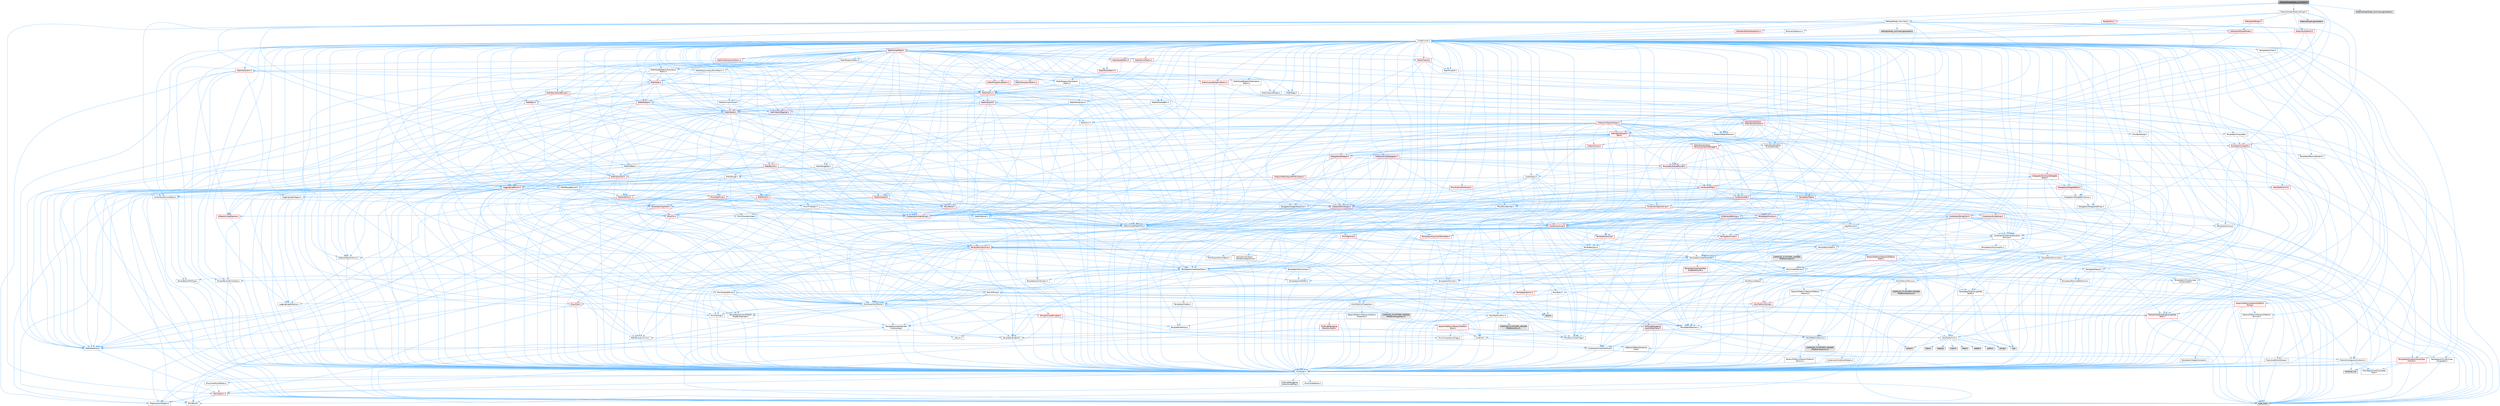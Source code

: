 digraph "MaterialGraphNode_Comment.h"
{
 // INTERACTIVE_SVG=YES
 // LATEX_PDF_SIZE
  bgcolor="transparent";
  edge [fontname=Helvetica,fontsize=10,labelfontname=Helvetica,labelfontsize=10];
  node [fontname=Helvetica,fontsize=10,shape=box,height=0.2,width=0.4];
  Node1 [id="Node000001",label="MaterialGraphNode_Comment.h",height=0.2,width=0.4,color="gray40", fillcolor="grey60", style="filled", fontcolor="black",tooltip=" "];
  Node1 -> Node2 [id="edge1_Node000001_Node000002",color="steelblue1",style="solid",tooltip=" "];
  Node2 [id="Node000002",label="CoreMinimal.h",height=0.2,width=0.4,color="grey40", fillcolor="white", style="filled",URL="$d7/d67/CoreMinimal_8h.html",tooltip=" "];
  Node2 -> Node3 [id="edge2_Node000002_Node000003",color="steelblue1",style="solid",tooltip=" "];
  Node3 [id="Node000003",label="CoreTypes.h",height=0.2,width=0.4,color="grey40", fillcolor="white", style="filled",URL="$dc/dec/CoreTypes_8h.html",tooltip=" "];
  Node3 -> Node4 [id="edge3_Node000003_Node000004",color="steelblue1",style="solid",tooltip=" "];
  Node4 [id="Node000004",label="HAL/Platform.h",height=0.2,width=0.4,color="red", fillcolor="#FFF0F0", style="filled",URL="$d9/dd0/Platform_8h.html",tooltip=" "];
  Node4 -> Node5 [id="edge4_Node000004_Node000005",color="steelblue1",style="solid",tooltip=" "];
  Node5 [id="Node000005",label="Misc/Build.h",height=0.2,width=0.4,color="grey40", fillcolor="white", style="filled",URL="$d3/dbb/Build_8h.html",tooltip=" "];
  Node4 -> Node7 [id="edge5_Node000004_Node000007",color="steelblue1",style="solid",tooltip=" "];
  Node7 [id="Node000007",label="type_traits",height=0.2,width=0.4,color="grey60", fillcolor="#E0E0E0", style="filled",tooltip=" "];
  Node4 -> Node8 [id="edge6_Node000004_Node000008",color="steelblue1",style="solid",tooltip=" "];
  Node8 [id="Node000008",label="PreprocessorHelpers.h",height=0.2,width=0.4,color="grey40", fillcolor="white", style="filled",URL="$db/ddb/PreprocessorHelpers_8h.html",tooltip=" "];
  Node3 -> Node14 [id="edge7_Node000003_Node000014",color="steelblue1",style="solid",tooltip=" "];
  Node14 [id="Node000014",label="ProfilingDebugging\l/UMemoryDefines.h",height=0.2,width=0.4,color="grey40", fillcolor="white", style="filled",URL="$d2/da2/UMemoryDefines_8h.html",tooltip=" "];
  Node3 -> Node15 [id="edge8_Node000003_Node000015",color="steelblue1",style="solid",tooltip=" "];
  Node15 [id="Node000015",label="Misc/CoreMiscDefines.h",height=0.2,width=0.4,color="grey40", fillcolor="white", style="filled",URL="$da/d38/CoreMiscDefines_8h.html",tooltip=" "];
  Node15 -> Node4 [id="edge9_Node000015_Node000004",color="steelblue1",style="solid",tooltip=" "];
  Node15 -> Node8 [id="edge10_Node000015_Node000008",color="steelblue1",style="solid",tooltip=" "];
  Node3 -> Node16 [id="edge11_Node000003_Node000016",color="steelblue1",style="solid",tooltip=" "];
  Node16 [id="Node000016",label="Misc/CoreDefines.h",height=0.2,width=0.4,color="grey40", fillcolor="white", style="filled",URL="$d3/dd2/CoreDefines_8h.html",tooltip=" "];
  Node2 -> Node17 [id="edge12_Node000002_Node000017",color="steelblue1",style="solid",tooltip=" "];
  Node17 [id="Node000017",label="CoreFwd.h",height=0.2,width=0.4,color="grey40", fillcolor="white", style="filled",URL="$d1/d1e/CoreFwd_8h.html",tooltip=" "];
  Node17 -> Node3 [id="edge13_Node000017_Node000003",color="steelblue1",style="solid",tooltip=" "];
  Node17 -> Node18 [id="edge14_Node000017_Node000018",color="steelblue1",style="solid",tooltip=" "];
  Node18 [id="Node000018",label="Containers/ContainersFwd.h",height=0.2,width=0.4,color="grey40", fillcolor="white", style="filled",URL="$d4/d0a/ContainersFwd_8h.html",tooltip=" "];
  Node18 -> Node4 [id="edge15_Node000018_Node000004",color="steelblue1",style="solid",tooltip=" "];
  Node18 -> Node3 [id="edge16_Node000018_Node000003",color="steelblue1",style="solid",tooltip=" "];
  Node18 -> Node19 [id="edge17_Node000018_Node000019",color="steelblue1",style="solid",tooltip=" "];
  Node19 [id="Node000019",label="Traits/IsContiguousContainer.h",height=0.2,width=0.4,color="grey40", fillcolor="white", style="filled",URL="$d5/d3c/IsContiguousContainer_8h.html",tooltip=" "];
  Node19 -> Node3 [id="edge18_Node000019_Node000003",color="steelblue1",style="solid",tooltip=" "];
  Node19 -> Node20 [id="edge19_Node000019_Node000020",color="steelblue1",style="solid",tooltip=" "];
  Node20 [id="Node000020",label="Misc/StaticAssertComplete\lType.h",height=0.2,width=0.4,color="grey40", fillcolor="white", style="filled",URL="$d5/d4e/StaticAssertCompleteType_8h.html",tooltip=" "];
  Node19 -> Node21 [id="edge20_Node000019_Node000021",color="steelblue1",style="solid",tooltip=" "];
  Node21 [id="Node000021",label="initializer_list",height=0.2,width=0.4,color="grey60", fillcolor="#E0E0E0", style="filled",tooltip=" "];
  Node17 -> Node22 [id="edge21_Node000017_Node000022",color="steelblue1",style="solid",tooltip=" "];
  Node22 [id="Node000022",label="Math/MathFwd.h",height=0.2,width=0.4,color="grey40", fillcolor="white", style="filled",URL="$d2/d10/MathFwd_8h.html",tooltip=" "];
  Node22 -> Node4 [id="edge22_Node000022_Node000004",color="steelblue1",style="solid",tooltip=" "];
  Node17 -> Node23 [id="edge23_Node000017_Node000023",color="steelblue1",style="solid",tooltip=" "];
  Node23 [id="Node000023",label="UObject/UObjectHierarchy\lFwd.h",height=0.2,width=0.4,color="grey40", fillcolor="white", style="filled",URL="$d3/d13/UObjectHierarchyFwd_8h.html",tooltip=" "];
  Node2 -> Node23 [id="edge24_Node000002_Node000023",color="steelblue1",style="solid",tooltip=" "];
  Node2 -> Node18 [id="edge25_Node000002_Node000018",color="steelblue1",style="solid",tooltip=" "];
  Node2 -> Node24 [id="edge26_Node000002_Node000024",color="steelblue1",style="solid",tooltip=" "];
  Node24 [id="Node000024",label="Misc/VarArgs.h",height=0.2,width=0.4,color="grey40", fillcolor="white", style="filled",URL="$d5/d6f/VarArgs_8h.html",tooltip=" "];
  Node24 -> Node3 [id="edge27_Node000024_Node000003",color="steelblue1",style="solid",tooltip=" "];
  Node2 -> Node25 [id="edge28_Node000002_Node000025",color="steelblue1",style="solid",tooltip=" "];
  Node25 [id="Node000025",label="Logging/LogVerbosity.h",height=0.2,width=0.4,color="grey40", fillcolor="white", style="filled",URL="$d2/d8f/LogVerbosity_8h.html",tooltip=" "];
  Node25 -> Node3 [id="edge29_Node000025_Node000003",color="steelblue1",style="solid",tooltip=" "];
  Node2 -> Node26 [id="edge30_Node000002_Node000026",color="steelblue1",style="solid",tooltip=" "];
  Node26 [id="Node000026",label="Misc/OutputDevice.h",height=0.2,width=0.4,color="grey40", fillcolor="white", style="filled",URL="$d7/d32/OutputDevice_8h.html",tooltip=" "];
  Node26 -> Node17 [id="edge31_Node000026_Node000017",color="steelblue1",style="solid",tooltip=" "];
  Node26 -> Node3 [id="edge32_Node000026_Node000003",color="steelblue1",style="solid",tooltip=" "];
  Node26 -> Node25 [id="edge33_Node000026_Node000025",color="steelblue1",style="solid",tooltip=" "];
  Node26 -> Node24 [id="edge34_Node000026_Node000024",color="steelblue1",style="solid",tooltip=" "];
  Node26 -> Node27 [id="edge35_Node000026_Node000027",color="steelblue1",style="solid",tooltip=" "];
  Node27 [id="Node000027",label="Templates/IsArrayOrRefOf\lTypeByPredicate.h",height=0.2,width=0.4,color="grey40", fillcolor="white", style="filled",URL="$d6/da1/IsArrayOrRefOfTypeByPredicate_8h.html",tooltip=" "];
  Node27 -> Node3 [id="edge36_Node000027_Node000003",color="steelblue1",style="solid",tooltip=" "];
  Node26 -> Node28 [id="edge37_Node000026_Node000028",color="steelblue1",style="solid",tooltip=" "];
  Node28 [id="Node000028",label="Templates/IsValidVariadic\lFunctionArg.h",height=0.2,width=0.4,color="grey40", fillcolor="white", style="filled",URL="$d0/dc8/IsValidVariadicFunctionArg_8h.html",tooltip=" "];
  Node28 -> Node3 [id="edge38_Node000028_Node000003",color="steelblue1",style="solid",tooltip=" "];
  Node28 -> Node29 [id="edge39_Node000028_Node000029",color="steelblue1",style="solid",tooltip=" "];
  Node29 [id="Node000029",label="IsEnum.h",height=0.2,width=0.4,color="grey40", fillcolor="white", style="filled",URL="$d4/de5/IsEnum_8h.html",tooltip=" "];
  Node28 -> Node7 [id="edge40_Node000028_Node000007",color="steelblue1",style="solid",tooltip=" "];
  Node26 -> Node30 [id="edge41_Node000026_Node000030",color="steelblue1",style="solid",tooltip=" "];
  Node30 [id="Node000030",label="Traits/IsCharEncodingCompatible\lWith.h",height=0.2,width=0.4,color="red", fillcolor="#FFF0F0", style="filled",URL="$df/dd1/IsCharEncodingCompatibleWith_8h.html",tooltip=" "];
  Node30 -> Node7 [id="edge42_Node000030_Node000007",color="steelblue1",style="solid",tooltip=" "];
  Node2 -> Node32 [id="edge43_Node000002_Node000032",color="steelblue1",style="solid",tooltip=" "];
  Node32 [id="Node000032",label="HAL/PlatformCrt.h",height=0.2,width=0.4,color="grey40", fillcolor="white", style="filled",URL="$d8/d75/PlatformCrt_8h.html",tooltip=" "];
  Node32 -> Node33 [id="edge44_Node000032_Node000033",color="steelblue1",style="solid",tooltip=" "];
  Node33 [id="Node000033",label="new",height=0.2,width=0.4,color="grey60", fillcolor="#E0E0E0", style="filled",tooltip=" "];
  Node32 -> Node34 [id="edge45_Node000032_Node000034",color="steelblue1",style="solid",tooltip=" "];
  Node34 [id="Node000034",label="wchar.h",height=0.2,width=0.4,color="grey60", fillcolor="#E0E0E0", style="filled",tooltip=" "];
  Node32 -> Node35 [id="edge46_Node000032_Node000035",color="steelblue1",style="solid",tooltip=" "];
  Node35 [id="Node000035",label="stddef.h",height=0.2,width=0.4,color="grey60", fillcolor="#E0E0E0", style="filled",tooltip=" "];
  Node32 -> Node36 [id="edge47_Node000032_Node000036",color="steelblue1",style="solid",tooltip=" "];
  Node36 [id="Node000036",label="stdlib.h",height=0.2,width=0.4,color="grey60", fillcolor="#E0E0E0", style="filled",tooltip=" "];
  Node32 -> Node37 [id="edge48_Node000032_Node000037",color="steelblue1",style="solid",tooltip=" "];
  Node37 [id="Node000037",label="stdio.h",height=0.2,width=0.4,color="grey60", fillcolor="#E0E0E0", style="filled",tooltip=" "];
  Node32 -> Node38 [id="edge49_Node000032_Node000038",color="steelblue1",style="solid",tooltip=" "];
  Node38 [id="Node000038",label="stdarg.h",height=0.2,width=0.4,color="grey60", fillcolor="#E0E0E0", style="filled",tooltip=" "];
  Node32 -> Node39 [id="edge50_Node000032_Node000039",color="steelblue1",style="solid",tooltip=" "];
  Node39 [id="Node000039",label="math.h",height=0.2,width=0.4,color="grey60", fillcolor="#E0E0E0", style="filled",tooltip=" "];
  Node32 -> Node40 [id="edge51_Node000032_Node000040",color="steelblue1",style="solid",tooltip=" "];
  Node40 [id="Node000040",label="float.h",height=0.2,width=0.4,color="grey60", fillcolor="#E0E0E0", style="filled",tooltip=" "];
  Node32 -> Node41 [id="edge52_Node000032_Node000041",color="steelblue1",style="solid",tooltip=" "];
  Node41 [id="Node000041",label="string.h",height=0.2,width=0.4,color="grey60", fillcolor="#E0E0E0", style="filled",tooltip=" "];
  Node2 -> Node42 [id="edge53_Node000002_Node000042",color="steelblue1",style="solid",tooltip=" "];
  Node42 [id="Node000042",label="HAL/PlatformMisc.h",height=0.2,width=0.4,color="grey40", fillcolor="white", style="filled",URL="$d0/df5/PlatformMisc_8h.html",tooltip=" "];
  Node42 -> Node3 [id="edge54_Node000042_Node000003",color="steelblue1",style="solid",tooltip=" "];
  Node42 -> Node43 [id="edge55_Node000042_Node000043",color="steelblue1",style="solid",tooltip=" "];
  Node43 [id="Node000043",label="GenericPlatform/GenericPlatform\lMisc.h",height=0.2,width=0.4,color="red", fillcolor="#FFF0F0", style="filled",URL="$db/d9a/GenericPlatformMisc_8h.html",tooltip=" "];
  Node43 -> Node17 [id="edge56_Node000043_Node000017",color="steelblue1",style="solid",tooltip=" "];
  Node43 -> Node3 [id="edge57_Node000043_Node000003",color="steelblue1",style="solid",tooltip=" "];
  Node43 -> Node32 [id="edge58_Node000043_Node000032",color="steelblue1",style="solid",tooltip=" "];
  Node43 -> Node47 [id="edge59_Node000043_Node000047",color="steelblue1",style="solid",tooltip=" "];
  Node47 [id="Node000047",label="Math/NumericLimits.h",height=0.2,width=0.4,color="grey40", fillcolor="white", style="filled",URL="$df/d1b/NumericLimits_8h.html",tooltip=" "];
  Node47 -> Node3 [id="edge60_Node000047_Node000003",color="steelblue1",style="solid",tooltip=" "];
  Node43 -> Node48 [id="edge61_Node000043_Node000048",color="steelblue1",style="solid",tooltip=" "];
  Node48 [id="Node000048",label="Misc/CompressionFlags.h",height=0.2,width=0.4,color="grey40", fillcolor="white", style="filled",URL="$d9/d76/CompressionFlags_8h.html",tooltip=" "];
  Node43 -> Node49 [id="edge62_Node000043_Node000049",color="steelblue1",style="solid",tooltip=" "];
  Node49 [id="Node000049",label="Misc/EnumClassFlags.h",height=0.2,width=0.4,color="grey40", fillcolor="white", style="filled",URL="$d8/de7/EnumClassFlags_8h.html",tooltip=" "];
  Node42 -> Node52 [id="edge63_Node000042_Node000052",color="steelblue1",style="solid",tooltip=" "];
  Node52 [id="Node000052",label="COMPILED_PLATFORM_HEADER\l(PlatformMisc.h)",height=0.2,width=0.4,color="grey60", fillcolor="#E0E0E0", style="filled",tooltip=" "];
  Node42 -> Node53 [id="edge64_Node000042_Node000053",color="steelblue1",style="solid",tooltip=" "];
  Node53 [id="Node000053",label="ProfilingDebugging\l/CpuProfilerTrace.h",height=0.2,width=0.4,color="red", fillcolor="#FFF0F0", style="filled",URL="$da/dcb/CpuProfilerTrace_8h.html",tooltip=" "];
  Node53 -> Node3 [id="edge65_Node000053_Node000003",color="steelblue1",style="solid",tooltip=" "];
  Node53 -> Node18 [id="edge66_Node000053_Node000018",color="steelblue1",style="solid",tooltip=" "];
  Node53 -> Node54 [id="edge67_Node000053_Node000054",color="steelblue1",style="solid",tooltip=" "];
  Node54 [id="Node000054",label="HAL/PlatformAtomics.h",height=0.2,width=0.4,color="grey40", fillcolor="white", style="filled",URL="$d3/d36/PlatformAtomics_8h.html",tooltip=" "];
  Node54 -> Node3 [id="edge68_Node000054_Node000003",color="steelblue1",style="solid",tooltip=" "];
  Node54 -> Node55 [id="edge69_Node000054_Node000055",color="steelblue1",style="solid",tooltip=" "];
  Node55 [id="Node000055",label="GenericPlatform/GenericPlatform\lAtomics.h",height=0.2,width=0.4,color="grey40", fillcolor="white", style="filled",URL="$da/d72/GenericPlatformAtomics_8h.html",tooltip=" "];
  Node55 -> Node3 [id="edge70_Node000055_Node000003",color="steelblue1",style="solid",tooltip=" "];
  Node54 -> Node56 [id="edge71_Node000054_Node000056",color="steelblue1",style="solid",tooltip=" "];
  Node56 [id="Node000056",label="COMPILED_PLATFORM_HEADER\l(PlatformAtomics.h)",height=0.2,width=0.4,color="grey60", fillcolor="#E0E0E0", style="filled",tooltip=" "];
  Node53 -> Node8 [id="edge72_Node000053_Node000008",color="steelblue1",style="solid",tooltip=" "];
  Node53 -> Node5 [id="edge73_Node000053_Node000005",color="steelblue1",style="solid",tooltip=" "];
  Node2 -> Node61 [id="edge74_Node000002_Node000061",color="steelblue1",style="solid",tooltip=" "];
  Node61 [id="Node000061",label="Misc/AssertionMacros.h",height=0.2,width=0.4,color="grey40", fillcolor="white", style="filled",URL="$d0/dfa/AssertionMacros_8h.html",tooltip=" "];
  Node61 -> Node3 [id="edge75_Node000061_Node000003",color="steelblue1",style="solid",tooltip=" "];
  Node61 -> Node4 [id="edge76_Node000061_Node000004",color="steelblue1",style="solid",tooltip=" "];
  Node61 -> Node42 [id="edge77_Node000061_Node000042",color="steelblue1",style="solid",tooltip=" "];
  Node61 -> Node8 [id="edge78_Node000061_Node000008",color="steelblue1",style="solid",tooltip=" "];
  Node61 -> Node62 [id="edge79_Node000061_Node000062",color="steelblue1",style="solid",tooltip=" "];
  Node62 [id="Node000062",label="Templates/EnableIf.h",height=0.2,width=0.4,color="grey40", fillcolor="white", style="filled",URL="$d7/d60/EnableIf_8h.html",tooltip=" "];
  Node62 -> Node3 [id="edge80_Node000062_Node000003",color="steelblue1",style="solid",tooltip=" "];
  Node61 -> Node27 [id="edge81_Node000061_Node000027",color="steelblue1",style="solid",tooltip=" "];
  Node61 -> Node28 [id="edge82_Node000061_Node000028",color="steelblue1",style="solid",tooltip=" "];
  Node61 -> Node30 [id="edge83_Node000061_Node000030",color="steelblue1",style="solid",tooltip=" "];
  Node61 -> Node24 [id="edge84_Node000061_Node000024",color="steelblue1",style="solid",tooltip=" "];
  Node61 -> Node63 [id="edge85_Node000061_Node000063",color="steelblue1",style="solid",tooltip=" "];
  Node63 [id="Node000063",label="String/FormatStringSan.h",height=0.2,width=0.4,color="red", fillcolor="#FFF0F0", style="filled",URL="$d3/d8b/FormatStringSan_8h.html",tooltip=" "];
  Node63 -> Node7 [id="edge86_Node000063_Node000007",color="steelblue1",style="solid",tooltip=" "];
  Node63 -> Node3 [id="edge87_Node000063_Node000003",color="steelblue1",style="solid",tooltip=" "];
  Node63 -> Node64 [id="edge88_Node000063_Node000064",color="steelblue1",style="solid",tooltip=" "];
  Node64 [id="Node000064",label="Templates/Requires.h",height=0.2,width=0.4,color="grey40", fillcolor="white", style="filled",URL="$dc/d96/Requires_8h.html",tooltip=" "];
  Node64 -> Node62 [id="edge89_Node000064_Node000062",color="steelblue1",style="solid",tooltip=" "];
  Node64 -> Node7 [id="edge90_Node000064_Node000007",color="steelblue1",style="solid",tooltip=" "];
  Node63 -> Node65 [id="edge91_Node000063_Node000065",color="steelblue1",style="solid",tooltip=" "];
  Node65 [id="Node000065",label="Templates/Identity.h",height=0.2,width=0.4,color="grey40", fillcolor="white", style="filled",URL="$d0/dd5/Identity_8h.html",tooltip=" "];
  Node63 -> Node28 [id="edge92_Node000063_Node000028",color="steelblue1",style="solid",tooltip=" "];
  Node63 -> Node18 [id="edge93_Node000063_Node000018",color="steelblue1",style="solid",tooltip=" "];
  Node61 -> Node69 [id="edge94_Node000061_Node000069",color="steelblue1",style="solid",tooltip=" "];
  Node69 [id="Node000069",label="atomic",height=0.2,width=0.4,color="grey60", fillcolor="#E0E0E0", style="filled",tooltip=" "];
  Node2 -> Node70 [id="edge95_Node000002_Node000070",color="steelblue1",style="solid",tooltip=" "];
  Node70 [id="Node000070",label="Templates/IsPointer.h",height=0.2,width=0.4,color="grey40", fillcolor="white", style="filled",URL="$d7/d05/IsPointer_8h.html",tooltip=" "];
  Node70 -> Node3 [id="edge96_Node000070_Node000003",color="steelblue1",style="solid",tooltip=" "];
  Node2 -> Node71 [id="edge97_Node000002_Node000071",color="steelblue1",style="solid",tooltip=" "];
  Node71 [id="Node000071",label="HAL/PlatformMemory.h",height=0.2,width=0.4,color="grey40", fillcolor="white", style="filled",URL="$de/d68/PlatformMemory_8h.html",tooltip=" "];
  Node71 -> Node3 [id="edge98_Node000071_Node000003",color="steelblue1",style="solid",tooltip=" "];
  Node71 -> Node72 [id="edge99_Node000071_Node000072",color="steelblue1",style="solid",tooltip=" "];
  Node72 [id="Node000072",label="GenericPlatform/GenericPlatform\lMemory.h",height=0.2,width=0.4,color="grey40", fillcolor="white", style="filled",URL="$dd/d22/GenericPlatformMemory_8h.html",tooltip=" "];
  Node72 -> Node17 [id="edge100_Node000072_Node000017",color="steelblue1",style="solid",tooltip=" "];
  Node72 -> Node3 [id="edge101_Node000072_Node000003",color="steelblue1",style="solid",tooltip=" "];
  Node72 -> Node73 [id="edge102_Node000072_Node000073",color="steelblue1",style="solid",tooltip=" "];
  Node73 [id="Node000073",label="HAL/PlatformString.h",height=0.2,width=0.4,color="red", fillcolor="#FFF0F0", style="filled",URL="$db/db5/PlatformString_8h.html",tooltip=" "];
  Node73 -> Node3 [id="edge103_Node000073_Node000003",color="steelblue1",style="solid",tooltip=" "];
  Node72 -> Node41 [id="edge104_Node000072_Node000041",color="steelblue1",style="solid",tooltip=" "];
  Node72 -> Node34 [id="edge105_Node000072_Node000034",color="steelblue1",style="solid",tooltip=" "];
  Node71 -> Node75 [id="edge106_Node000071_Node000075",color="steelblue1",style="solid",tooltip=" "];
  Node75 [id="Node000075",label="COMPILED_PLATFORM_HEADER\l(PlatformMemory.h)",height=0.2,width=0.4,color="grey60", fillcolor="#E0E0E0", style="filled",tooltip=" "];
  Node2 -> Node54 [id="edge107_Node000002_Node000054",color="steelblue1",style="solid",tooltip=" "];
  Node2 -> Node76 [id="edge108_Node000002_Node000076",color="steelblue1",style="solid",tooltip=" "];
  Node76 [id="Node000076",label="Misc/Exec.h",height=0.2,width=0.4,color="grey40", fillcolor="white", style="filled",URL="$de/ddb/Exec_8h.html",tooltip=" "];
  Node76 -> Node3 [id="edge109_Node000076_Node000003",color="steelblue1",style="solid",tooltip=" "];
  Node76 -> Node61 [id="edge110_Node000076_Node000061",color="steelblue1",style="solid",tooltip=" "];
  Node2 -> Node77 [id="edge111_Node000002_Node000077",color="steelblue1",style="solid",tooltip=" "];
  Node77 [id="Node000077",label="HAL/MemoryBase.h",height=0.2,width=0.4,color="grey40", fillcolor="white", style="filled",URL="$d6/d9f/MemoryBase_8h.html",tooltip=" "];
  Node77 -> Node3 [id="edge112_Node000077_Node000003",color="steelblue1",style="solid",tooltip=" "];
  Node77 -> Node54 [id="edge113_Node000077_Node000054",color="steelblue1",style="solid",tooltip=" "];
  Node77 -> Node32 [id="edge114_Node000077_Node000032",color="steelblue1",style="solid",tooltip=" "];
  Node77 -> Node76 [id="edge115_Node000077_Node000076",color="steelblue1",style="solid",tooltip=" "];
  Node77 -> Node26 [id="edge116_Node000077_Node000026",color="steelblue1",style="solid",tooltip=" "];
  Node77 -> Node78 [id="edge117_Node000077_Node000078",color="steelblue1",style="solid",tooltip=" "];
  Node78 [id="Node000078",label="Templates/Atomic.h",height=0.2,width=0.4,color="red", fillcolor="#FFF0F0", style="filled",URL="$d3/d91/Atomic_8h.html",tooltip=" "];
  Node78 -> Node69 [id="edge118_Node000078_Node000069",color="steelblue1",style="solid",tooltip=" "];
  Node2 -> Node87 [id="edge119_Node000002_Node000087",color="steelblue1",style="solid",tooltip=" "];
  Node87 [id="Node000087",label="HAL/UnrealMemory.h",height=0.2,width=0.4,color="grey40", fillcolor="white", style="filled",URL="$d9/d96/UnrealMemory_8h.html",tooltip=" "];
  Node87 -> Node3 [id="edge120_Node000087_Node000003",color="steelblue1",style="solid",tooltip=" "];
  Node87 -> Node72 [id="edge121_Node000087_Node000072",color="steelblue1",style="solid",tooltip=" "];
  Node87 -> Node77 [id="edge122_Node000087_Node000077",color="steelblue1",style="solid",tooltip=" "];
  Node87 -> Node71 [id="edge123_Node000087_Node000071",color="steelblue1",style="solid",tooltip=" "];
  Node87 -> Node88 [id="edge124_Node000087_Node000088",color="steelblue1",style="solid",tooltip=" "];
  Node88 [id="Node000088",label="ProfilingDebugging\l/MemoryTrace.h",height=0.2,width=0.4,color="red", fillcolor="#FFF0F0", style="filled",URL="$da/dd7/MemoryTrace_8h.html",tooltip=" "];
  Node88 -> Node4 [id="edge125_Node000088_Node000004",color="steelblue1",style="solid",tooltip=" "];
  Node88 -> Node49 [id="edge126_Node000088_Node000049",color="steelblue1",style="solid",tooltip=" "];
  Node87 -> Node70 [id="edge127_Node000087_Node000070",color="steelblue1",style="solid",tooltip=" "];
  Node2 -> Node89 [id="edge128_Node000002_Node000089",color="steelblue1",style="solid",tooltip=" "];
  Node89 [id="Node000089",label="Templates/IsArithmetic.h",height=0.2,width=0.4,color="grey40", fillcolor="white", style="filled",URL="$d2/d5d/IsArithmetic_8h.html",tooltip=" "];
  Node89 -> Node3 [id="edge129_Node000089_Node000003",color="steelblue1",style="solid",tooltip=" "];
  Node2 -> Node83 [id="edge130_Node000002_Node000083",color="steelblue1",style="solid",tooltip=" "];
  Node83 [id="Node000083",label="Templates/AndOrNot.h",height=0.2,width=0.4,color="grey40", fillcolor="white", style="filled",URL="$db/d0a/AndOrNot_8h.html",tooltip=" "];
  Node83 -> Node3 [id="edge131_Node000083_Node000003",color="steelblue1",style="solid",tooltip=" "];
  Node2 -> Node90 [id="edge132_Node000002_Node000090",color="steelblue1",style="solid",tooltip=" "];
  Node90 [id="Node000090",label="Templates/IsPODType.h",height=0.2,width=0.4,color="grey40", fillcolor="white", style="filled",URL="$d7/db1/IsPODType_8h.html",tooltip=" "];
  Node90 -> Node3 [id="edge133_Node000090_Node000003",color="steelblue1",style="solid",tooltip=" "];
  Node2 -> Node91 [id="edge134_Node000002_Node000091",color="steelblue1",style="solid",tooltip=" "];
  Node91 [id="Node000091",label="Templates/IsUECoreType.h",height=0.2,width=0.4,color="grey40", fillcolor="white", style="filled",URL="$d1/db8/IsUECoreType_8h.html",tooltip=" "];
  Node91 -> Node3 [id="edge135_Node000091_Node000003",color="steelblue1",style="solid",tooltip=" "];
  Node91 -> Node7 [id="edge136_Node000091_Node000007",color="steelblue1",style="solid",tooltip=" "];
  Node2 -> Node84 [id="edge137_Node000002_Node000084",color="steelblue1",style="solid",tooltip=" "];
  Node84 [id="Node000084",label="Templates/IsTriviallyCopy\lConstructible.h",height=0.2,width=0.4,color="grey40", fillcolor="white", style="filled",URL="$d3/d78/IsTriviallyCopyConstructible_8h.html",tooltip=" "];
  Node84 -> Node3 [id="edge138_Node000084_Node000003",color="steelblue1",style="solid",tooltip=" "];
  Node84 -> Node7 [id="edge139_Node000084_Node000007",color="steelblue1",style="solid",tooltip=" "];
  Node2 -> Node92 [id="edge140_Node000002_Node000092",color="steelblue1",style="solid",tooltip=" "];
  Node92 [id="Node000092",label="Templates/UnrealTypeTraits.h",height=0.2,width=0.4,color="grey40", fillcolor="white", style="filled",URL="$d2/d2d/UnrealTypeTraits_8h.html",tooltip=" "];
  Node92 -> Node3 [id="edge141_Node000092_Node000003",color="steelblue1",style="solid",tooltip=" "];
  Node92 -> Node70 [id="edge142_Node000092_Node000070",color="steelblue1",style="solid",tooltip=" "];
  Node92 -> Node61 [id="edge143_Node000092_Node000061",color="steelblue1",style="solid",tooltip=" "];
  Node92 -> Node83 [id="edge144_Node000092_Node000083",color="steelblue1",style="solid",tooltip=" "];
  Node92 -> Node62 [id="edge145_Node000092_Node000062",color="steelblue1",style="solid",tooltip=" "];
  Node92 -> Node89 [id="edge146_Node000092_Node000089",color="steelblue1",style="solid",tooltip=" "];
  Node92 -> Node29 [id="edge147_Node000092_Node000029",color="steelblue1",style="solid",tooltip=" "];
  Node92 -> Node93 [id="edge148_Node000092_Node000093",color="steelblue1",style="solid",tooltip=" "];
  Node93 [id="Node000093",label="Templates/Models.h",height=0.2,width=0.4,color="grey40", fillcolor="white", style="filled",URL="$d3/d0c/Models_8h.html",tooltip=" "];
  Node93 -> Node65 [id="edge149_Node000093_Node000065",color="steelblue1",style="solid",tooltip=" "];
  Node92 -> Node90 [id="edge150_Node000092_Node000090",color="steelblue1",style="solid",tooltip=" "];
  Node92 -> Node91 [id="edge151_Node000092_Node000091",color="steelblue1",style="solid",tooltip=" "];
  Node92 -> Node84 [id="edge152_Node000092_Node000084",color="steelblue1",style="solid",tooltip=" "];
  Node2 -> Node62 [id="edge153_Node000002_Node000062",color="steelblue1",style="solid",tooltip=" "];
  Node2 -> Node94 [id="edge154_Node000002_Node000094",color="steelblue1",style="solid",tooltip=" "];
  Node94 [id="Node000094",label="Templates/RemoveReference.h",height=0.2,width=0.4,color="grey40", fillcolor="white", style="filled",URL="$da/dbe/RemoveReference_8h.html",tooltip=" "];
  Node94 -> Node3 [id="edge155_Node000094_Node000003",color="steelblue1",style="solid",tooltip=" "];
  Node2 -> Node95 [id="edge156_Node000002_Node000095",color="steelblue1",style="solid",tooltip=" "];
  Node95 [id="Node000095",label="Templates/IntegralConstant.h",height=0.2,width=0.4,color="grey40", fillcolor="white", style="filled",URL="$db/d1b/IntegralConstant_8h.html",tooltip=" "];
  Node95 -> Node3 [id="edge157_Node000095_Node000003",color="steelblue1",style="solid",tooltip=" "];
  Node2 -> Node96 [id="edge158_Node000002_Node000096",color="steelblue1",style="solid",tooltip=" "];
  Node96 [id="Node000096",label="Templates/IsClass.h",height=0.2,width=0.4,color="grey40", fillcolor="white", style="filled",URL="$db/dcb/IsClass_8h.html",tooltip=" "];
  Node96 -> Node3 [id="edge159_Node000096_Node000003",color="steelblue1",style="solid",tooltip=" "];
  Node2 -> Node97 [id="edge160_Node000002_Node000097",color="steelblue1",style="solid",tooltip=" "];
  Node97 [id="Node000097",label="Templates/TypeCompatible\lBytes.h",height=0.2,width=0.4,color="grey40", fillcolor="white", style="filled",URL="$df/d0a/TypeCompatibleBytes_8h.html",tooltip=" "];
  Node97 -> Node3 [id="edge161_Node000097_Node000003",color="steelblue1",style="solid",tooltip=" "];
  Node97 -> Node41 [id="edge162_Node000097_Node000041",color="steelblue1",style="solid",tooltip=" "];
  Node97 -> Node33 [id="edge163_Node000097_Node000033",color="steelblue1",style="solid",tooltip=" "];
  Node97 -> Node7 [id="edge164_Node000097_Node000007",color="steelblue1",style="solid",tooltip=" "];
  Node2 -> Node19 [id="edge165_Node000002_Node000019",color="steelblue1",style="solid",tooltip=" "];
  Node2 -> Node98 [id="edge166_Node000002_Node000098",color="steelblue1",style="solid",tooltip=" "];
  Node98 [id="Node000098",label="Templates/UnrealTemplate.h",height=0.2,width=0.4,color="grey40", fillcolor="white", style="filled",URL="$d4/d24/UnrealTemplate_8h.html",tooltip=" "];
  Node98 -> Node3 [id="edge167_Node000098_Node000003",color="steelblue1",style="solid",tooltip=" "];
  Node98 -> Node70 [id="edge168_Node000098_Node000070",color="steelblue1",style="solid",tooltip=" "];
  Node98 -> Node87 [id="edge169_Node000098_Node000087",color="steelblue1",style="solid",tooltip=" "];
  Node98 -> Node99 [id="edge170_Node000098_Node000099",color="steelblue1",style="solid",tooltip=" "];
  Node99 [id="Node000099",label="Templates/CopyQualifiers\lAndRefsFromTo.h",height=0.2,width=0.4,color="red", fillcolor="#FFF0F0", style="filled",URL="$d3/db3/CopyQualifiersAndRefsFromTo_8h.html",tooltip=" "];
  Node98 -> Node92 [id="edge171_Node000098_Node000092",color="steelblue1",style="solid",tooltip=" "];
  Node98 -> Node94 [id="edge172_Node000098_Node000094",color="steelblue1",style="solid",tooltip=" "];
  Node98 -> Node64 [id="edge173_Node000098_Node000064",color="steelblue1",style="solid",tooltip=" "];
  Node98 -> Node97 [id="edge174_Node000098_Node000097",color="steelblue1",style="solid",tooltip=" "];
  Node98 -> Node65 [id="edge175_Node000098_Node000065",color="steelblue1",style="solid",tooltip=" "];
  Node98 -> Node19 [id="edge176_Node000098_Node000019",color="steelblue1",style="solid",tooltip=" "];
  Node98 -> Node101 [id="edge177_Node000098_Node000101",color="steelblue1",style="solid",tooltip=" "];
  Node101 [id="Node000101",label="Traits/UseBitwiseSwap.h",height=0.2,width=0.4,color="grey40", fillcolor="white", style="filled",URL="$db/df3/UseBitwiseSwap_8h.html",tooltip=" "];
  Node101 -> Node3 [id="edge178_Node000101_Node000003",color="steelblue1",style="solid",tooltip=" "];
  Node101 -> Node7 [id="edge179_Node000101_Node000007",color="steelblue1",style="solid",tooltip=" "];
  Node98 -> Node7 [id="edge180_Node000098_Node000007",color="steelblue1",style="solid",tooltip=" "];
  Node2 -> Node47 [id="edge181_Node000002_Node000047",color="steelblue1",style="solid",tooltip=" "];
  Node2 -> Node102 [id="edge182_Node000002_Node000102",color="steelblue1",style="solid",tooltip=" "];
  Node102 [id="Node000102",label="HAL/PlatformMath.h",height=0.2,width=0.4,color="grey40", fillcolor="white", style="filled",URL="$dc/d53/PlatformMath_8h.html",tooltip=" "];
  Node102 -> Node3 [id="edge183_Node000102_Node000003",color="steelblue1",style="solid",tooltip=" "];
  Node102 -> Node103 [id="edge184_Node000102_Node000103",color="steelblue1",style="solid",tooltip=" "];
  Node103 [id="Node000103",label="GenericPlatform/GenericPlatform\lMath.h",height=0.2,width=0.4,color="red", fillcolor="#FFF0F0", style="filled",URL="$d5/d79/GenericPlatformMath_8h.html",tooltip=" "];
  Node103 -> Node3 [id="edge185_Node000103_Node000003",color="steelblue1",style="solid",tooltip=" "];
  Node103 -> Node18 [id="edge186_Node000103_Node000018",color="steelblue1",style="solid",tooltip=" "];
  Node103 -> Node32 [id="edge187_Node000103_Node000032",color="steelblue1",style="solid",tooltip=" "];
  Node103 -> Node83 [id="edge188_Node000103_Node000083",color="steelblue1",style="solid",tooltip=" "];
  Node103 -> Node104 [id="edge189_Node000103_Node000104",color="steelblue1",style="solid",tooltip=" "];
  Node104 [id="Node000104",label="Templates/Decay.h",height=0.2,width=0.4,color="grey40", fillcolor="white", style="filled",URL="$dd/d0f/Decay_8h.html",tooltip=" "];
  Node104 -> Node3 [id="edge190_Node000104_Node000003",color="steelblue1",style="solid",tooltip=" "];
  Node104 -> Node94 [id="edge191_Node000104_Node000094",color="steelblue1",style="solid",tooltip=" "];
  Node104 -> Node7 [id="edge192_Node000104_Node000007",color="steelblue1",style="solid",tooltip=" "];
  Node103 -> Node92 [id="edge193_Node000103_Node000092",color="steelblue1",style="solid",tooltip=" "];
  Node103 -> Node64 [id="edge194_Node000103_Node000064",color="steelblue1",style="solid",tooltip=" "];
  Node103 -> Node97 [id="edge195_Node000103_Node000097",color="steelblue1",style="solid",tooltip=" "];
  Node103 -> Node7 [id="edge196_Node000103_Node000007",color="steelblue1",style="solid",tooltip=" "];
  Node102 -> Node109 [id="edge197_Node000102_Node000109",color="steelblue1",style="solid",tooltip=" "];
  Node109 [id="Node000109",label="COMPILED_PLATFORM_HEADER\l(PlatformMath.h)",height=0.2,width=0.4,color="grey60", fillcolor="#E0E0E0", style="filled",tooltip=" "];
  Node2 -> Node85 [id="edge198_Node000002_Node000085",color="steelblue1",style="solid",tooltip=" "];
  Node85 [id="Node000085",label="Templates/IsTriviallyCopy\lAssignable.h",height=0.2,width=0.4,color="grey40", fillcolor="white", style="filled",URL="$d2/df2/IsTriviallyCopyAssignable_8h.html",tooltip=" "];
  Node85 -> Node3 [id="edge199_Node000085_Node000003",color="steelblue1",style="solid",tooltip=" "];
  Node85 -> Node7 [id="edge200_Node000085_Node000007",color="steelblue1",style="solid",tooltip=" "];
  Node2 -> Node110 [id="edge201_Node000002_Node000110",color="steelblue1",style="solid",tooltip=" "];
  Node110 [id="Node000110",label="Templates/MemoryOps.h",height=0.2,width=0.4,color="grey40", fillcolor="white", style="filled",URL="$db/dea/MemoryOps_8h.html",tooltip=" "];
  Node110 -> Node3 [id="edge202_Node000110_Node000003",color="steelblue1",style="solid",tooltip=" "];
  Node110 -> Node87 [id="edge203_Node000110_Node000087",color="steelblue1",style="solid",tooltip=" "];
  Node110 -> Node85 [id="edge204_Node000110_Node000085",color="steelblue1",style="solid",tooltip=" "];
  Node110 -> Node84 [id="edge205_Node000110_Node000084",color="steelblue1",style="solid",tooltip=" "];
  Node110 -> Node64 [id="edge206_Node000110_Node000064",color="steelblue1",style="solid",tooltip=" "];
  Node110 -> Node92 [id="edge207_Node000110_Node000092",color="steelblue1",style="solid",tooltip=" "];
  Node110 -> Node101 [id="edge208_Node000110_Node000101",color="steelblue1",style="solid",tooltip=" "];
  Node110 -> Node33 [id="edge209_Node000110_Node000033",color="steelblue1",style="solid",tooltip=" "];
  Node110 -> Node7 [id="edge210_Node000110_Node000007",color="steelblue1",style="solid",tooltip=" "];
  Node2 -> Node111 [id="edge211_Node000002_Node000111",color="steelblue1",style="solid",tooltip=" "];
  Node111 [id="Node000111",label="Containers/ContainerAllocation\lPolicies.h",height=0.2,width=0.4,color="grey40", fillcolor="white", style="filled",URL="$d7/dff/ContainerAllocationPolicies_8h.html",tooltip=" "];
  Node111 -> Node3 [id="edge212_Node000111_Node000003",color="steelblue1",style="solid",tooltip=" "];
  Node111 -> Node112 [id="edge213_Node000111_Node000112",color="steelblue1",style="solid",tooltip=" "];
  Node112 [id="Node000112",label="Containers/ContainerHelpers.h",height=0.2,width=0.4,color="grey40", fillcolor="white", style="filled",URL="$d7/d33/ContainerHelpers_8h.html",tooltip=" "];
  Node112 -> Node3 [id="edge214_Node000112_Node000003",color="steelblue1",style="solid",tooltip=" "];
  Node111 -> Node111 [id="edge215_Node000111_Node000111",color="steelblue1",style="solid",tooltip=" "];
  Node111 -> Node102 [id="edge216_Node000111_Node000102",color="steelblue1",style="solid",tooltip=" "];
  Node111 -> Node87 [id="edge217_Node000111_Node000087",color="steelblue1",style="solid",tooltip=" "];
  Node111 -> Node47 [id="edge218_Node000111_Node000047",color="steelblue1",style="solid",tooltip=" "];
  Node111 -> Node61 [id="edge219_Node000111_Node000061",color="steelblue1",style="solid",tooltip=" "];
  Node111 -> Node113 [id="edge220_Node000111_Node000113",color="steelblue1",style="solid",tooltip=" "];
  Node113 [id="Node000113",label="Templates/IsPolymorphic.h",height=0.2,width=0.4,color="grey40", fillcolor="white", style="filled",URL="$dc/d20/IsPolymorphic_8h.html",tooltip=" "];
  Node111 -> Node110 [id="edge221_Node000111_Node000110",color="steelblue1",style="solid",tooltip=" "];
  Node111 -> Node97 [id="edge222_Node000111_Node000097",color="steelblue1",style="solid",tooltip=" "];
  Node111 -> Node7 [id="edge223_Node000111_Node000007",color="steelblue1",style="solid",tooltip=" "];
  Node2 -> Node114 [id="edge224_Node000002_Node000114",color="steelblue1",style="solid",tooltip=" "];
  Node114 [id="Node000114",label="Templates/IsEnumClass.h",height=0.2,width=0.4,color="grey40", fillcolor="white", style="filled",URL="$d7/d15/IsEnumClass_8h.html",tooltip=" "];
  Node114 -> Node3 [id="edge225_Node000114_Node000003",color="steelblue1",style="solid",tooltip=" "];
  Node114 -> Node83 [id="edge226_Node000114_Node000083",color="steelblue1",style="solid",tooltip=" "];
  Node2 -> Node115 [id="edge227_Node000002_Node000115",color="steelblue1",style="solid",tooltip=" "];
  Node115 [id="Node000115",label="HAL/PlatformProperties.h",height=0.2,width=0.4,color="grey40", fillcolor="white", style="filled",URL="$d9/db0/PlatformProperties_8h.html",tooltip=" "];
  Node115 -> Node3 [id="edge228_Node000115_Node000003",color="steelblue1",style="solid",tooltip=" "];
  Node115 -> Node116 [id="edge229_Node000115_Node000116",color="steelblue1",style="solid",tooltip=" "];
  Node116 [id="Node000116",label="GenericPlatform/GenericPlatform\lProperties.h",height=0.2,width=0.4,color="grey40", fillcolor="white", style="filled",URL="$d2/dcd/GenericPlatformProperties_8h.html",tooltip=" "];
  Node116 -> Node3 [id="edge230_Node000116_Node000003",color="steelblue1",style="solid",tooltip=" "];
  Node116 -> Node43 [id="edge231_Node000116_Node000043",color="steelblue1",style="solid",tooltip=" "];
  Node115 -> Node117 [id="edge232_Node000115_Node000117",color="steelblue1",style="solid",tooltip=" "];
  Node117 [id="Node000117",label="COMPILED_PLATFORM_HEADER\l(PlatformProperties.h)",height=0.2,width=0.4,color="grey60", fillcolor="#E0E0E0", style="filled",tooltip=" "];
  Node2 -> Node118 [id="edge233_Node000002_Node000118",color="steelblue1",style="solid",tooltip=" "];
  Node118 [id="Node000118",label="Misc/EngineVersionBase.h",height=0.2,width=0.4,color="grey40", fillcolor="white", style="filled",URL="$d5/d2b/EngineVersionBase_8h.html",tooltip=" "];
  Node118 -> Node3 [id="edge234_Node000118_Node000003",color="steelblue1",style="solid",tooltip=" "];
  Node2 -> Node119 [id="edge235_Node000002_Node000119",color="steelblue1",style="solid",tooltip=" "];
  Node119 [id="Node000119",label="Internationalization\l/TextNamespaceFwd.h",height=0.2,width=0.4,color="grey40", fillcolor="white", style="filled",URL="$d8/d97/TextNamespaceFwd_8h.html",tooltip=" "];
  Node119 -> Node3 [id="edge236_Node000119_Node000003",color="steelblue1",style="solid",tooltip=" "];
  Node2 -> Node120 [id="edge237_Node000002_Node000120",color="steelblue1",style="solid",tooltip=" "];
  Node120 [id="Node000120",label="Serialization/Archive.h",height=0.2,width=0.4,color="red", fillcolor="#FFF0F0", style="filled",URL="$d7/d3b/Archive_8h.html",tooltip=" "];
  Node120 -> Node17 [id="edge238_Node000120_Node000017",color="steelblue1",style="solid",tooltip=" "];
  Node120 -> Node3 [id="edge239_Node000120_Node000003",color="steelblue1",style="solid",tooltip=" "];
  Node120 -> Node115 [id="edge240_Node000120_Node000115",color="steelblue1",style="solid",tooltip=" "];
  Node120 -> Node119 [id="edge241_Node000120_Node000119",color="steelblue1",style="solid",tooltip=" "];
  Node120 -> Node22 [id="edge242_Node000120_Node000022",color="steelblue1",style="solid",tooltip=" "];
  Node120 -> Node61 [id="edge243_Node000120_Node000061",color="steelblue1",style="solid",tooltip=" "];
  Node120 -> Node5 [id="edge244_Node000120_Node000005",color="steelblue1",style="solid",tooltip=" "];
  Node120 -> Node48 [id="edge245_Node000120_Node000048",color="steelblue1",style="solid",tooltip=" "];
  Node120 -> Node118 [id="edge246_Node000120_Node000118",color="steelblue1",style="solid",tooltip=" "];
  Node120 -> Node24 [id="edge247_Node000120_Node000024",color="steelblue1",style="solid",tooltip=" "];
  Node120 -> Node62 [id="edge248_Node000120_Node000062",color="steelblue1",style="solid",tooltip=" "];
  Node120 -> Node27 [id="edge249_Node000120_Node000027",color="steelblue1",style="solid",tooltip=" "];
  Node120 -> Node114 [id="edge250_Node000120_Node000114",color="steelblue1",style="solid",tooltip=" "];
  Node120 -> Node28 [id="edge251_Node000120_Node000028",color="steelblue1",style="solid",tooltip=" "];
  Node120 -> Node98 [id="edge252_Node000120_Node000098",color="steelblue1",style="solid",tooltip=" "];
  Node120 -> Node30 [id="edge253_Node000120_Node000030",color="steelblue1",style="solid",tooltip=" "];
  Node120 -> Node123 [id="edge254_Node000120_Node000123",color="steelblue1",style="solid",tooltip=" "];
  Node123 [id="Node000123",label="UObject/ObjectVersion.h",height=0.2,width=0.4,color="grey40", fillcolor="white", style="filled",URL="$da/d63/ObjectVersion_8h.html",tooltip=" "];
  Node123 -> Node3 [id="edge255_Node000123_Node000003",color="steelblue1",style="solid",tooltip=" "];
  Node2 -> Node124 [id="edge256_Node000002_Node000124",color="steelblue1",style="solid",tooltip=" "];
  Node124 [id="Node000124",label="Templates/Less.h",height=0.2,width=0.4,color="grey40", fillcolor="white", style="filled",URL="$de/dc8/Less_8h.html",tooltip=" "];
  Node124 -> Node3 [id="edge257_Node000124_Node000003",color="steelblue1",style="solid",tooltip=" "];
  Node124 -> Node98 [id="edge258_Node000124_Node000098",color="steelblue1",style="solid",tooltip=" "];
  Node2 -> Node125 [id="edge259_Node000002_Node000125",color="steelblue1",style="solid",tooltip=" "];
  Node125 [id="Node000125",label="Templates/Sorting.h",height=0.2,width=0.4,color="red", fillcolor="#FFF0F0", style="filled",URL="$d3/d9e/Sorting_8h.html",tooltip=" "];
  Node125 -> Node3 [id="edge260_Node000125_Node000003",color="steelblue1",style="solid",tooltip=" "];
  Node125 -> Node102 [id="edge261_Node000125_Node000102",color="steelblue1",style="solid",tooltip=" "];
  Node125 -> Node124 [id="edge262_Node000125_Node000124",color="steelblue1",style="solid",tooltip=" "];
  Node2 -> Node136 [id="edge263_Node000002_Node000136",color="steelblue1",style="solid",tooltip=" "];
  Node136 [id="Node000136",label="Misc/Char.h",height=0.2,width=0.4,color="red", fillcolor="#FFF0F0", style="filled",URL="$d0/d58/Char_8h.html",tooltip=" "];
  Node136 -> Node3 [id="edge264_Node000136_Node000003",color="steelblue1",style="solid",tooltip=" "];
  Node136 -> Node7 [id="edge265_Node000136_Node000007",color="steelblue1",style="solid",tooltip=" "];
  Node2 -> Node139 [id="edge266_Node000002_Node000139",color="steelblue1",style="solid",tooltip=" "];
  Node139 [id="Node000139",label="GenericPlatform/GenericPlatform\lStricmp.h",height=0.2,width=0.4,color="grey40", fillcolor="white", style="filled",URL="$d2/d86/GenericPlatformStricmp_8h.html",tooltip=" "];
  Node139 -> Node3 [id="edge267_Node000139_Node000003",color="steelblue1",style="solid",tooltip=" "];
  Node2 -> Node140 [id="edge268_Node000002_Node000140",color="steelblue1",style="solid",tooltip=" "];
  Node140 [id="Node000140",label="GenericPlatform/GenericPlatform\lString.h",height=0.2,width=0.4,color="red", fillcolor="#FFF0F0", style="filled",URL="$dd/d20/GenericPlatformString_8h.html",tooltip=" "];
  Node140 -> Node3 [id="edge269_Node000140_Node000003",color="steelblue1",style="solid",tooltip=" "];
  Node140 -> Node139 [id="edge270_Node000140_Node000139",color="steelblue1",style="solid",tooltip=" "];
  Node140 -> Node62 [id="edge271_Node000140_Node000062",color="steelblue1",style="solid",tooltip=" "];
  Node140 -> Node30 [id="edge272_Node000140_Node000030",color="steelblue1",style="solid",tooltip=" "];
  Node140 -> Node7 [id="edge273_Node000140_Node000007",color="steelblue1",style="solid",tooltip=" "];
  Node2 -> Node73 [id="edge274_Node000002_Node000073",color="steelblue1",style="solid",tooltip=" "];
  Node2 -> Node143 [id="edge275_Node000002_Node000143",color="steelblue1",style="solid",tooltip=" "];
  Node143 [id="Node000143",label="Misc/CString.h",height=0.2,width=0.4,color="grey40", fillcolor="white", style="filled",URL="$d2/d49/CString_8h.html",tooltip=" "];
  Node143 -> Node3 [id="edge276_Node000143_Node000003",color="steelblue1",style="solid",tooltip=" "];
  Node143 -> Node32 [id="edge277_Node000143_Node000032",color="steelblue1",style="solid",tooltip=" "];
  Node143 -> Node73 [id="edge278_Node000143_Node000073",color="steelblue1",style="solid",tooltip=" "];
  Node143 -> Node61 [id="edge279_Node000143_Node000061",color="steelblue1",style="solid",tooltip=" "];
  Node143 -> Node136 [id="edge280_Node000143_Node000136",color="steelblue1",style="solid",tooltip=" "];
  Node143 -> Node24 [id="edge281_Node000143_Node000024",color="steelblue1",style="solid",tooltip=" "];
  Node143 -> Node27 [id="edge282_Node000143_Node000027",color="steelblue1",style="solid",tooltip=" "];
  Node143 -> Node28 [id="edge283_Node000143_Node000028",color="steelblue1",style="solid",tooltip=" "];
  Node143 -> Node30 [id="edge284_Node000143_Node000030",color="steelblue1",style="solid",tooltip=" "];
  Node2 -> Node144 [id="edge285_Node000002_Node000144",color="steelblue1",style="solid",tooltip=" "];
  Node144 [id="Node000144",label="Misc/Crc.h",height=0.2,width=0.4,color="red", fillcolor="#FFF0F0", style="filled",URL="$d4/dd2/Crc_8h.html",tooltip=" "];
  Node144 -> Node3 [id="edge286_Node000144_Node000003",color="steelblue1",style="solid",tooltip=" "];
  Node144 -> Node73 [id="edge287_Node000144_Node000073",color="steelblue1",style="solid",tooltip=" "];
  Node144 -> Node61 [id="edge288_Node000144_Node000061",color="steelblue1",style="solid",tooltip=" "];
  Node144 -> Node143 [id="edge289_Node000144_Node000143",color="steelblue1",style="solid",tooltip=" "];
  Node144 -> Node136 [id="edge290_Node000144_Node000136",color="steelblue1",style="solid",tooltip=" "];
  Node144 -> Node92 [id="edge291_Node000144_Node000092",color="steelblue1",style="solid",tooltip=" "];
  Node2 -> Node135 [id="edge292_Node000002_Node000135",color="steelblue1",style="solid",tooltip=" "];
  Node135 [id="Node000135",label="Math/UnrealMathUtility.h",height=0.2,width=0.4,color="grey40", fillcolor="white", style="filled",URL="$db/db8/UnrealMathUtility_8h.html",tooltip=" "];
  Node135 -> Node3 [id="edge293_Node000135_Node000003",color="steelblue1",style="solid",tooltip=" "];
  Node135 -> Node61 [id="edge294_Node000135_Node000061",color="steelblue1",style="solid",tooltip=" "];
  Node135 -> Node102 [id="edge295_Node000135_Node000102",color="steelblue1",style="solid",tooltip=" "];
  Node135 -> Node22 [id="edge296_Node000135_Node000022",color="steelblue1",style="solid",tooltip=" "];
  Node135 -> Node65 [id="edge297_Node000135_Node000065",color="steelblue1",style="solid",tooltip=" "];
  Node135 -> Node64 [id="edge298_Node000135_Node000064",color="steelblue1",style="solid",tooltip=" "];
  Node2 -> Node145 [id="edge299_Node000002_Node000145",color="steelblue1",style="solid",tooltip=" "];
  Node145 [id="Node000145",label="Containers/UnrealString.h",height=0.2,width=0.4,color="red", fillcolor="#FFF0F0", style="filled",URL="$d5/dba/UnrealString_8h.html",tooltip=" "];
  Node2 -> Node149 [id="edge300_Node000002_Node000149",color="steelblue1",style="solid",tooltip=" "];
  Node149 [id="Node000149",label="Containers/Array.h",height=0.2,width=0.4,color="red", fillcolor="#FFF0F0", style="filled",URL="$df/dd0/Array_8h.html",tooltip=" "];
  Node149 -> Node3 [id="edge301_Node000149_Node000003",color="steelblue1",style="solid",tooltip=" "];
  Node149 -> Node61 [id="edge302_Node000149_Node000061",color="steelblue1",style="solid",tooltip=" "];
  Node149 -> Node87 [id="edge303_Node000149_Node000087",color="steelblue1",style="solid",tooltip=" "];
  Node149 -> Node92 [id="edge304_Node000149_Node000092",color="steelblue1",style="solid",tooltip=" "];
  Node149 -> Node98 [id="edge305_Node000149_Node000098",color="steelblue1",style="solid",tooltip=" "];
  Node149 -> Node111 [id="edge306_Node000149_Node000111",color="steelblue1",style="solid",tooltip=" "];
  Node149 -> Node120 [id="edge307_Node000149_Node000120",color="steelblue1",style="solid",tooltip=" "];
  Node149 -> Node128 [id="edge308_Node000149_Node000128",color="steelblue1",style="solid",tooltip=" "];
  Node128 [id="Node000128",label="Templates/Invoke.h",height=0.2,width=0.4,color="red", fillcolor="#FFF0F0", style="filled",URL="$d7/deb/Invoke_8h.html",tooltip=" "];
  Node128 -> Node3 [id="edge309_Node000128_Node000003",color="steelblue1",style="solid",tooltip=" "];
  Node128 -> Node98 [id="edge310_Node000128_Node000098",color="steelblue1",style="solid",tooltip=" "];
  Node128 -> Node7 [id="edge311_Node000128_Node000007",color="steelblue1",style="solid",tooltip=" "];
  Node149 -> Node124 [id="edge312_Node000149_Node000124",color="steelblue1",style="solid",tooltip=" "];
  Node149 -> Node64 [id="edge313_Node000149_Node000064",color="steelblue1",style="solid",tooltip=" "];
  Node149 -> Node125 [id="edge314_Node000149_Node000125",color="steelblue1",style="solid",tooltip=" "];
  Node149 -> Node172 [id="edge315_Node000149_Node000172",color="steelblue1",style="solid",tooltip=" "];
  Node172 [id="Node000172",label="Templates/AlignmentTemplates.h",height=0.2,width=0.4,color="red", fillcolor="#FFF0F0", style="filled",URL="$dd/d32/AlignmentTemplates_8h.html",tooltip=" "];
  Node172 -> Node3 [id="edge316_Node000172_Node000003",color="steelblue1",style="solid",tooltip=" "];
  Node172 -> Node70 [id="edge317_Node000172_Node000070",color="steelblue1",style="solid",tooltip=" "];
  Node149 -> Node7 [id="edge318_Node000149_Node000007",color="steelblue1",style="solid",tooltip=" "];
  Node2 -> Node173 [id="edge319_Node000002_Node000173",color="steelblue1",style="solid",tooltip=" "];
  Node173 [id="Node000173",label="Misc/FrameNumber.h",height=0.2,width=0.4,color="grey40", fillcolor="white", style="filled",URL="$dd/dbd/FrameNumber_8h.html",tooltip=" "];
  Node173 -> Node3 [id="edge320_Node000173_Node000003",color="steelblue1",style="solid",tooltip=" "];
  Node173 -> Node47 [id="edge321_Node000173_Node000047",color="steelblue1",style="solid",tooltip=" "];
  Node173 -> Node135 [id="edge322_Node000173_Node000135",color="steelblue1",style="solid",tooltip=" "];
  Node173 -> Node62 [id="edge323_Node000173_Node000062",color="steelblue1",style="solid",tooltip=" "];
  Node173 -> Node92 [id="edge324_Node000173_Node000092",color="steelblue1",style="solid",tooltip=" "];
  Node2 -> Node174 [id="edge325_Node000002_Node000174",color="steelblue1",style="solid",tooltip=" "];
  Node174 [id="Node000174",label="Misc/Timespan.h",height=0.2,width=0.4,color="grey40", fillcolor="white", style="filled",URL="$da/dd9/Timespan_8h.html",tooltip=" "];
  Node174 -> Node3 [id="edge326_Node000174_Node000003",color="steelblue1",style="solid",tooltip=" "];
  Node174 -> Node175 [id="edge327_Node000174_Node000175",color="steelblue1",style="solid",tooltip=" "];
  Node175 [id="Node000175",label="Math/Interval.h",height=0.2,width=0.4,color="grey40", fillcolor="white", style="filled",URL="$d1/d55/Interval_8h.html",tooltip=" "];
  Node175 -> Node3 [id="edge328_Node000175_Node000003",color="steelblue1",style="solid",tooltip=" "];
  Node175 -> Node89 [id="edge329_Node000175_Node000089",color="steelblue1",style="solid",tooltip=" "];
  Node175 -> Node92 [id="edge330_Node000175_Node000092",color="steelblue1",style="solid",tooltip=" "];
  Node175 -> Node47 [id="edge331_Node000175_Node000047",color="steelblue1",style="solid",tooltip=" "];
  Node175 -> Node135 [id="edge332_Node000175_Node000135",color="steelblue1",style="solid",tooltip=" "];
  Node174 -> Node135 [id="edge333_Node000174_Node000135",color="steelblue1",style="solid",tooltip=" "];
  Node174 -> Node61 [id="edge334_Node000174_Node000061",color="steelblue1",style="solid",tooltip=" "];
  Node2 -> Node176 [id="edge335_Node000002_Node000176",color="steelblue1",style="solid",tooltip=" "];
  Node176 [id="Node000176",label="Containers/StringConv.h",height=0.2,width=0.4,color="red", fillcolor="#FFF0F0", style="filled",URL="$d3/ddf/StringConv_8h.html",tooltip=" "];
  Node176 -> Node3 [id="edge336_Node000176_Node000003",color="steelblue1",style="solid",tooltip=" "];
  Node176 -> Node61 [id="edge337_Node000176_Node000061",color="steelblue1",style="solid",tooltip=" "];
  Node176 -> Node111 [id="edge338_Node000176_Node000111",color="steelblue1",style="solid",tooltip=" "];
  Node176 -> Node149 [id="edge339_Node000176_Node000149",color="steelblue1",style="solid",tooltip=" "];
  Node176 -> Node143 [id="edge340_Node000176_Node000143",color="steelblue1",style="solid",tooltip=" "];
  Node176 -> Node177 [id="edge341_Node000176_Node000177",color="steelblue1",style="solid",tooltip=" "];
  Node177 [id="Node000177",label="Templates/IsArray.h",height=0.2,width=0.4,color="grey40", fillcolor="white", style="filled",URL="$d8/d8d/IsArray_8h.html",tooltip=" "];
  Node177 -> Node3 [id="edge342_Node000177_Node000003",color="steelblue1",style="solid",tooltip=" "];
  Node176 -> Node98 [id="edge343_Node000176_Node000098",color="steelblue1",style="solid",tooltip=" "];
  Node176 -> Node92 [id="edge344_Node000176_Node000092",color="steelblue1",style="solid",tooltip=" "];
  Node176 -> Node30 [id="edge345_Node000176_Node000030",color="steelblue1",style="solid",tooltip=" "];
  Node176 -> Node19 [id="edge346_Node000176_Node000019",color="steelblue1",style="solid",tooltip=" "];
  Node176 -> Node7 [id="edge347_Node000176_Node000007",color="steelblue1",style="solid",tooltip=" "];
  Node2 -> Node178 [id="edge348_Node000002_Node000178",color="steelblue1",style="solid",tooltip=" "];
  Node178 [id="Node000178",label="UObject/UnrealNames.h",height=0.2,width=0.4,color="red", fillcolor="#FFF0F0", style="filled",URL="$d8/db1/UnrealNames_8h.html",tooltip=" "];
  Node178 -> Node3 [id="edge349_Node000178_Node000003",color="steelblue1",style="solid",tooltip=" "];
  Node2 -> Node180 [id="edge350_Node000002_Node000180",color="steelblue1",style="solid",tooltip=" "];
  Node180 [id="Node000180",label="UObject/NameTypes.h",height=0.2,width=0.4,color="red", fillcolor="#FFF0F0", style="filled",URL="$d6/d35/NameTypes_8h.html",tooltip=" "];
  Node180 -> Node3 [id="edge351_Node000180_Node000003",color="steelblue1",style="solid",tooltip=" "];
  Node180 -> Node61 [id="edge352_Node000180_Node000061",color="steelblue1",style="solid",tooltip=" "];
  Node180 -> Node87 [id="edge353_Node000180_Node000087",color="steelblue1",style="solid",tooltip=" "];
  Node180 -> Node92 [id="edge354_Node000180_Node000092",color="steelblue1",style="solid",tooltip=" "];
  Node180 -> Node98 [id="edge355_Node000180_Node000098",color="steelblue1",style="solid",tooltip=" "];
  Node180 -> Node145 [id="edge356_Node000180_Node000145",color="steelblue1",style="solid",tooltip=" "];
  Node180 -> Node176 [id="edge357_Node000180_Node000176",color="steelblue1",style="solid",tooltip=" "];
  Node180 -> Node178 [id="edge358_Node000180_Node000178",color="steelblue1",style="solid",tooltip=" "];
  Node180 -> Node78 [id="edge359_Node000180_Node000078",color="steelblue1",style="solid",tooltip=" "];
  Node2 -> Node188 [id="edge360_Node000002_Node000188",color="steelblue1",style="solid",tooltip=" "];
  Node188 [id="Node000188",label="Misc/Parse.h",height=0.2,width=0.4,color="red", fillcolor="#FFF0F0", style="filled",URL="$dc/d71/Parse_8h.html",tooltip=" "];
  Node188 -> Node145 [id="edge361_Node000188_Node000145",color="steelblue1",style="solid",tooltip=" "];
  Node188 -> Node3 [id="edge362_Node000188_Node000003",color="steelblue1",style="solid",tooltip=" "];
  Node188 -> Node32 [id="edge363_Node000188_Node000032",color="steelblue1",style="solid",tooltip=" "];
  Node188 -> Node5 [id="edge364_Node000188_Node000005",color="steelblue1",style="solid",tooltip=" "];
  Node188 -> Node49 [id="edge365_Node000188_Node000049",color="steelblue1",style="solid",tooltip=" "];
  Node188 -> Node189 [id="edge366_Node000188_Node000189",color="steelblue1",style="solid",tooltip=" "];
  Node189 [id="Node000189",label="Templates/Function.h",height=0.2,width=0.4,color="red", fillcolor="#FFF0F0", style="filled",URL="$df/df5/Function_8h.html",tooltip=" "];
  Node189 -> Node3 [id="edge367_Node000189_Node000003",color="steelblue1",style="solid",tooltip=" "];
  Node189 -> Node61 [id="edge368_Node000189_Node000061",color="steelblue1",style="solid",tooltip=" "];
  Node189 -> Node87 [id="edge369_Node000189_Node000087",color="steelblue1",style="solid",tooltip=" "];
  Node189 -> Node92 [id="edge370_Node000189_Node000092",color="steelblue1",style="solid",tooltip=" "];
  Node189 -> Node128 [id="edge371_Node000189_Node000128",color="steelblue1",style="solid",tooltip=" "];
  Node189 -> Node98 [id="edge372_Node000189_Node000098",color="steelblue1",style="solid",tooltip=" "];
  Node189 -> Node64 [id="edge373_Node000189_Node000064",color="steelblue1",style="solid",tooltip=" "];
  Node189 -> Node135 [id="edge374_Node000189_Node000135",color="steelblue1",style="solid",tooltip=" "];
  Node189 -> Node33 [id="edge375_Node000189_Node000033",color="steelblue1",style="solid",tooltip=" "];
  Node189 -> Node7 [id="edge376_Node000189_Node000007",color="steelblue1",style="solid",tooltip=" "];
  Node2 -> Node172 [id="edge377_Node000002_Node000172",color="steelblue1",style="solid",tooltip=" "];
  Node2 -> Node191 [id="edge378_Node000002_Node000191",color="steelblue1",style="solid",tooltip=" "];
  Node191 [id="Node000191",label="Misc/StructBuilder.h",height=0.2,width=0.4,color="grey40", fillcolor="white", style="filled",URL="$d9/db3/StructBuilder_8h.html",tooltip=" "];
  Node191 -> Node3 [id="edge379_Node000191_Node000003",color="steelblue1",style="solid",tooltip=" "];
  Node191 -> Node135 [id="edge380_Node000191_Node000135",color="steelblue1",style="solid",tooltip=" "];
  Node191 -> Node172 [id="edge381_Node000191_Node000172",color="steelblue1",style="solid",tooltip=" "];
  Node2 -> Node104 [id="edge382_Node000002_Node000104",color="steelblue1",style="solid",tooltip=" "];
  Node2 -> Node192 [id="edge383_Node000002_Node000192",color="steelblue1",style="solid",tooltip=" "];
  Node192 [id="Node000192",label="Templates/PointerIsConvertible\lFromTo.h",height=0.2,width=0.4,color="red", fillcolor="#FFF0F0", style="filled",URL="$d6/d65/PointerIsConvertibleFromTo_8h.html",tooltip=" "];
  Node192 -> Node3 [id="edge384_Node000192_Node000003",color="steelblue1",style="solid",tooltip=" "];
  Node192 -> Node20 [id="edge385_Node000192_Node000020",color="steelblue1",style="solid",tooltip=" "];
  Node192 -> Node7 [id="edge386_Node000192_Node000007",color="steelblue1",style="solid",tooltip=" "];
  Node2 -> Node128 [id="edge387_Node000002_Node000128",color="steelblue1",style="solid",tooltip=" "];
  Node2 -> Node189 [id="edge388_Node000002_Node000189",color="steelblue1",style="solid",tooltip=" "];
  Node2 -> Node161 [id="edge389_Node000002_Node000161",color="steelblue1",style="solid",tooltip=" "];
  Node161 [id="Node000161",label="Templates/TypeHash.h",height=0.2,width=0.4,color="red", fillcolor="#FFF0F0", style="filled",URL="$d1/d62/TypeHash_8h.html",tooltip=" "];
  Node161 -> Node3 [id="edge390_Node000161_Node000003",color="steelblue1",style="solid",tooltip=" "];
  Node161 -> Node64 [id="edge391_Node000161_Node000064",color="steelblue1",style="solid",tooltip=" "];
  Node161 -> Node144 [id="edge392_Node000161_Node000144",color="steelblue1",style="solid",tooltip=" "];
  Node161 -> Node7 [id="edge393_Node000161_Node000007",color="steelblue1",style="solid",tooltip=" "];
  Node2 -> Node193 [id="edge394_Node000002_Node000193",color="steelblue1",style="solid",tooltip=" "];
  Node193 [id="Node000193",label="Containers/ScriptArray.h",height=0.2,width=0.4,color="red", fillcolor="#FFF0F0", style="filled",URL="$dc/daf/ScriptArray_8h.html",tooltip=" "];
  Node193 -> Node3 [id="edge395_Node000193_Node000003",color="steelblue1",style="solid",tooltip=" "];
  Node193 -> Node61 [id="edge396_Node000193_Node000061",color="steelblue1",style="solid",tooltip=" "];
  Node193 -> Node87 [id="edge397_Node000193_Node000087",color="steelblue1",style="solid",tooltip=" "];
  Node193 -> Node111 [id="edge398_Node000193_Node000111",color="steelblue1",style="solid",tooltip=" "];
  Node193 -> Node149 [id="edge399_Node000193_Node000149",color="steelblue1",style="solid",tooltip=" "];
  Node193 -> Node21 [id="edge400_Node000193_Node000021",color="steelblue1",style="solid",tooltip=" "];
  Node2 -> Node194 [id="edge401_Node000002_Node000194",color="steelblue1",style="solid",tooltip=" "];
  Node194 [id="Node000194",label="Containers/BitArray.h",height=0.2,width=0.4,color="red", fillcolor="#FFF0F0", style="filled",URL="$d1/de4/BitArray_8h.html",tooltip=" "];
  Node194 -> Node111 [id="edge402_Node000194_Node000111",color="steelblue1",style="solid",tooltip=" "];
  Node194 -> Node3 [id="edge403_Node000194_Node000003",color="steelblue1",style="solid",tooltip=" "];
  Node194 -> Node54 [id="edge404_Node000194_Node000054",color="steelblue1",style="solid",tooltip=" "];
  Node194 -> Node87 [id="edge405_Node000194_Node000087",color="steelblue1",style="solid",tooltip=" "];
  Node194 -> Node135 [id="edge406_Node000194_Node000135",color="steelblue1",style="solid",tooltip=" "];
  Node194 -> Node61 [id="edge407_Node000194_Node000061",color="steelblue1",style="solid",tooltip=" "];
  Node194 -> Node49 [id="edge408_Node000194_Node000049",color="steelblue1",style="solid",tooltip=" "];
  Node194 -> Node120 [id="edge409_Node000194_Node000120",color="steelblue1",style="solid",tooltip=" "];
  Node194 -> Node62 [id="edge410_Node000194_Node000062",color="steelblue1",style="solid",tooltip=" "];
  Node194 -> Node128 [id="edge411_Node000194_Node000128",color="steelblue1",style="solid",tooltip=" "];
  Node194 -> Node98 [id="edge412_Node000194_Node000098",color="steelblue1",style="solid",tooltip=" "];
  Node194 -> Node92 [id="edge413_Node000194_Node000092",color="steelblue1",style="solid",tooltip=" "];
  Node2 -> Node195 [id="edge414_Node000002_Node000195",color="steelblue1",style="solid",tooltip=" "];
  Node195 [id="Node000195",label="Containers/SparseArray.h",height=0.2,width=0.4,color="red", fillcolor="#FFF0F0", style="filled",URL="$d5/dbf/SparseArray_8h.html",tooltip=" "];
  Node195 -> Node3 [id="edge415_Node000195_Node000003",color="steelblue1",style="solid",tooltip=" "];
  Node195 -> Node61 [id="edge416_Node000195_Node000061",color="steelblue1",style="solid",tooltip=" "];
  Node195 -> Node87 [id="edge417_Node000195_Node000087",color="steelblue1",style="solid",tooltip=" "];
  Node195 -> Node92 [id="edge418_Node000195_Node000092",color="steelblue1",style="solid",tooltip=" "];
  Node195 -> Node98 [id="edge419_Node000195_Node000098",color="steelblue1",style="solid",tooltip=" "];
  Node195 -> Node111 [id="edge420_Node000195_Node000111",color="steelblue1",style="solid",tooltip=" "];
  Node195 -> Node124 [id="edge421_Node000195_Node000124",color="steelblue1",style="solid",tooltip=" "];
  Node195 -> Node149 [id="edge422_Node000195_Node000149",color="steelblue1",style="solid",tooltip=" "];
  Node195 -> Node135 [id="edge423_Node000195_Node000135",color="steelblue1",style="solid",tooltip=" "];
  Node195 -> Node193 [id="edge424_Node000195_Node000193",color="steelblue1",style="solid",tooltip=" "];
  Node195 -> Node194 [id="edge425_Node000195_Node000194",color="steelblue1",style="solid",tooltip=" "];
  Node195 -> Node145 [id="edge426_Node000195_Node000145",color="steelblue1",style="solid",tooltip=" "];
  Node2 -> Node211 [id="edge427_Node000002_Node000211",color="steelblue1",style="solid",tooltip=" "];
  Node211 [id="Node000211",label="Containers/Set.h",height=0.2,width=0.4,color="red", fillcolor="#FFF0F0", style="filled",URL="$d4/d45/Set_8h.html",tooltip=" "];
  Node211 -> Node111 [id="edge428_Node000211_Node000111",color="steelblue1",style="solid",tooltip=" "];
  Node211 -> Node195 [id="edge429_Node000211_Node000195",color="steelblue1",style="solid",tooltip=" "];
  Node211 -> Node18 [id="edge430_Node000211_Node000018",color="steelblue1",style="solid",tooltip=" "];
  Node211 -> Node135 [id="edge431_Node000211_Node000135",color="steelblue1",style="solid",tooltip=" "];
  Node211 -> Node61 [id="edge432_Node000211_Node000061",color="steelblue1",style="solid",tooltip=" "];
  Node211 -> Node191 [id="edge433_Node000211_Node000191",color="steelblue1",style="solid",tooltip=" "];
  Node211 -> Node189 [id="edge434_Node000211_Node000189",color="steelblue1",style="solid",tooltip=" "];
  Node211 -> Node125 [id="edge435_Node000211_Node000125",color="steelblue1",style="solid",tooltip=" "];
  Node211 -> Node161 [id="edge436_Node000211_Node000161",color="steelblue1",style="solid",tooltip=" "];
  Node211 -> Node98 [id="edge437_Node000211_Node000098",color="steelblue1",style="solid",tooltip=" "];
  Node211 -> Node21 [id="edge438_Node000211_Node000021",color="steelblue1",style="solid",tooltip=" "];
  Node211 -> Node7 [id="edge439_Node000211_Node000007",color="steelblue1",style="solid",tooltip=" "];
  Node2 -> Node214 [id="edge440_Node000002_Node000214",color="steelblue1",style="solid",tooltip=" "];
  Node214 [id="Node000214",label="Algo/Reverse.h",height=0.2,width=0.4,color="grey40", fillcolor="white", style="filled",URL="$d5/d93/Reverse_8h.html",tooltip=" "];
  Node214 -> Node3 [id="edge441_Node000214_Node000003",color="steelblue1",style="solid",tooltip=" "];
  Node214 -> Node98 [id="edge442_Node000214_Node000098",color="steelblue1",style="solid",tooltip=" "];
  Node2 -> Node215 [id="edge443_Node000002_Node000215",color="steelblue1",style="solid",tooltip=" "];
  Node215 [id="Node000215",label="Containers/Map.h",height=0.2,width=0.4,color="red", fillcolor="#FFF0F0", style="filled",URL="$df/d79/Map_8h.html",tooltip=" "];
  Node215 -> Node3 [id="edge444_Node000215_Node000003",color="steelblue1",style="solid",tooltip=" "];
  Node215 -> Node214 [id="edge445_Node000215_Node000214",color="steelblue1",style="solid",tooltip=" "];
  Node215 -> Node211 [id="edge446_Node000215_Node000211",color="steelblue1",style="solid",tooltip=" "];
  Node215 -> Node145 [id="edge447_Node000215_Node000145",color="steelblue1",style="solid",tooltip=" "];
  Node215 -> Node61 [id="edge448_Node000215_Node000061",color="steelblue1",style="solid",tooltip=" "];
  Node215 -> Node191 [id="edge449_Node000215_Node000191",color="steelblue1",style="solid",tooltip=" "];
  Node215 -> Node189 [id="edge450_Node000215_Node000189",color="steelblue1",style="solid",tooltip=" "];
  Node215 -> Node125 [id="edge451_Node000215_Node000125",color="steelblue1",style="solid",tooltip=" "];
  Node215 -> Node216 [id="edge452_Node000215_Node000216",color="steelblue1",style="solid",tooltip=" "];
  Node216 [id="Node000216",label="Templates/Tuple.h",height=0.2,width=0.4,color="red", fillcolor="#FFF0F0", style="filled",URL="$d2/d4f/Tuple_8h.html",tooltip=" "];
  Node216 -> Node3 [id="edge453_Node000216_Node000003",color="steelblue1",style="solid",tooltip=" "];
  Node216 -> Node98 [id="edge454_Node000216_Node000098",color="steelblue1",style="solid",tooltip=" "];
  Node216 -> Node217 [id="edge455_Node000216_Node000217",color="steelblue1",style="solid",tooltip=" "];
  Node217 [id="Node000217",label="Delegates/IntegerSequence.h",height=0.2,width=0.4,color="grey40", fillcolor="white", style="filled",URL="$d2/dcc/IntegerSequence_8h.html",tooltip=" "];
  Node217 -> Node3 [id="edge456_Node000217_Node000003",color="steelblue1",style="solid",tooltip=" "];
  Node216 -> Node128 [id="edge457_Node000216_Node000128",color="steelblue1",style="solid",tooltip=" "];
  Node216 -> Node64 [id="edge458_Node000216_Node000064",color="steelblue1",style="solid",tooltip=" "];
  Node216 -> Node161 [id="edge459_Node000216_Node000161",color="steelblue1",style="solid",tooltip=" "];
  Node216 -> Node7 [id="edge460_Node000216_Node000007",color="steelblue1",style="solid",tooltip=" "];
  Node215 -> Node98 [id="edge461_Node000215_Node000098",color="steelblue1",style="solid",tooltip=" "];
  Node215 -> Node92 [id="edge462_Node000215_Node000092",color="steelblue1",style="solid",tooltip=" "];
  Node215 -> Node7 [id="edge463_Node000215_Node000007",color="steelblue1",style="solid",tooltip=" "];
  Node2 -> Node219 [id="edge464_Node000002_Node000219",color="steelblue1",style="solid",tooltip=" "];
  Node219 [id="Node000219",label="Math/IntPoint.h",height=0.2,width=0.4,color="red", fillcolor="#FFF0F0", style="filled",URL="$d3/df7/IntPoint_8h.html",tooltip=" "];
  Node219 -> Node3 [id="edge465_Node000219_Node000003",color="steelblue1",style="solid",tooltip=" "];
  Node219 -> Node61 [id="edge466_Node000219_Node000061",color="steelblue1",style="solid",tooltip=" "];
  Node219 -> Node188 [id="edge467_Node000219_Node000188",color="steelblue1",style="solid",tooltip=" "];
  Node219 -> Node22 [id="edge468_Node000219_Node000022",color="steelblue1",style="solid",tooltip=" "];
  Node219 -> Node135 [id="edge469_Node000219_Node000135",color="steelblue1",style="solid",tooltip=" "];
  Node219 -> Node145 [id="edge470_Node000219_Node000145",color="steelblue1",style="solid",tooltip=" "];
  Node219 -> Node161 [id="edge471_Node000219_Node000161",color="steelblue1",style="solid",tooltip=" "];
  Node2 -> Node221 [id="edge472_Node000002_Node000221",color="steelblue1",style="solid",tooltip=" "];
  Node221 [id="Node000221",label="Math/IntVector.h",height=0.2,width=0.4,color="red", fillcolor="#FFF0F0", style="filled",URL="$d7/d44/IntVector_8h.html",tooltip=" "];
  Node221 -> Node3 [id="edge473_Node000221_Node000003",color="steelblue1",style="solid",tooltip=" "];
  Node221 -> Node144 [id="edge474_Node000221_Node000144",color="steelblue1",style="solid",tooltip=" "];
  Node221 -> Node188 [id="edge475_Node000221_Node000188",color="steelblue1",style="solid",tooltip=" "];
  Node221 -> Node22 [id="edge476_Node000221_Node000022",color="steelblue1",style="solid",tooltip=" "];
  Node221 -> Node135 [id="edge477_Node000221_Node000135",color="steelblue1",style="solid",tooltip=" "];
  Node221 -> Node145 [id="edge478_Node000221_Node000145",color="steelblue1",style="solid",tooltip=" "];
  Node2 -> Node222 [id="edge479_Node000002_Node000222",color="steelblue1",style="solid",tooltip=" "];
  Node222 [id="Node000222",label="Logging/LogCategory.h",height=0.2,width=0.4,color="grey40", fillcolor="white", style="filled",URL="$d9/d36/LogCategory_8h.html",tooltip=" "];
  Node222 -> Node3 [id="edge480_Node000222_Node000003",color="steelblue1",style="solid",tooltip=" "];
  Node222 -> Node25 [id="edge481_Node000222_Node000025",color="steelblue1",style="solid",tooltip=" "];
  Node222 -> Node180 [id="edge482_Node000222_Node000180",color="steelblue1",style="solid",tooltip=" "];
  Node2 -> Node223 [id="edge483_Node000002_Node000223",color="steelblue1",style="solid",tooltip=" "];
  Node223 [id="Node000223",label="Logging/LogMacros.h",height=0.2,width=0.4,color="red", fillcolor="#FFF0F0", style="filled",URL="$d0/d16/LogMacros_8h.html",tooltip=" "];
  Node223 -> Node145 [id="edge484_Node000223_Node000145",color="steelblue1",style="solid",tooltip=" "];
  Node223 -> Node3 [id="edge485_Node000223_Node000003",color="steelblue1",style="solid",tooltip=" "];
  Node223 -> Node8 [id="edge486_Node000223_Node000008",color="steelblue1",style="solid",tooltip=" "];
  Node223 -> Node222 [id="edge487_Node000223_Node000222",color="steelblue1",style="solid",tooltip=" "];
  Node223 -> Node25 [id="edge488_Node000223_Node000025",color="steelblue1",style="solid",tooltip=" "];
  Node223 -> Node61 [id="edge489_Node000223_Node000061",color="steelblue1",style="solid",tooltip=" "];
  Node223 -> Node5 [id="edge490_Node000223_Node000005",color="steelblue1",style="solid",tooltip=" "];
  Node223 -> Node24 [id="edge491_Node000223_Node000024",color="steelblue1",style="solid",tooltip=" "];
  Node223 -> Node63 [id="edge492_Node000223_Node000063",color="steelblue1",style="solid",tooltip=" "];
  Node223 -> Node62 [id="edge493_Node000223_Node000062",color="steelblue1",style="solid",tooltip=" "];
  Node223 -> Node27 [id="edge494_Node000223_Node000027",color="steelblue1",style="solid",tooltip=" "];
  Node223 -> Node28 [id="edge495_Node000223_Node000028",color="steelblue1",style="solid",tooltip=" "];
  Node223 -> Node30 [id="edge496_Node000223_Node000030",color="steelblue1",style="solid",tooltip=" "];
  Node223 -> Node7 [id="edge497_Node000223_Node000007",color="steelblue1",style="solid",tooltip=" "];
  Node2 -> Node226 [id="edge498_Node000002_Node000226",color="steelblue1",style="solid",tooltip=" "];
  Node226 [id="Node000226",label="Math/Vector2D.h",height=0.2,width=0.4,color="red", fillcolor="#FFF0F0", style="filled",URL="$d3/db0/Vector2D_8h.html",tooltip=" "];
  Node226 -> Node3 [id="edge499_Node000226_Node000003",color="steelblue1",style="solid",tooltip=" "];
  Node226 -> Node22 [id="edge500_Node000226_Node000022",color="steelblue1",style="solid",tooltip=" "];
  Node226 -> Node61 [id="edge501_Node000226_Node000061",color="steelblue1",style="solid",tooltip=" "];
  Node226 -> Node144 [id="edge502_Node000226_Node000144",color="steelblue1",style="solid",tooltip=" "];
  Node226 -> Node135 [id="edge503_Node000226_Node000135",color="steelblue1",style="solid",tooltip=" "];
  Node226 -> Node145 [id="edge504_Node000226_Node000145",color="steelblue1",style="solid",tooltip=" "];
  Node226 -> Node188 [id="edge505_Node000226_Node000188",color="steelblue1",style="solid",tooltip=" "];
  Node226 -> Node219 [id="edge506_Node000226_Node000219",color="steelblue1",style="solid",tooltip=" "];
  Node226 -> Node223 [id="edge507_Node000226_Node000223",color="steelblue1",style="solid",tooltip=" "];
  Node226 -> Node7 [id="edge508_Node000226_Node000007",color="steelblue1",style="solid",tooltip=" "];
  Node2 -> Node230 [id="edge509_Node000002_Node000230",color="steelblue1",style="solid",tooltip=" "];
  Node230 [id="Node000230",label="Math/IntRect.h",height=0.2,width=0.4,color="grey40", fillcolor="white", style="filled",URL="$d7/d53/IntRect_8h.html",tooltip=" "];
  Node230 -> Node3 [id="edge510_Node000230_Node000003",color="steelblue1",style="solid",tooltip=" "];
  Node230 -> Node22 [id="edge511_Node000230_Node000022",color="steelblue1",style="solid",tooltip=" "];
  Node230 -> Node135 [id="edge512_Node000230_Node000135",color="steelblue1",style="solid",tooltip=" "];
  Node230 -> Node145 [id="edge513_Node000230_Node000145",color="steelblue1",style="solid",tooltip=" "];
  Node230 -> Node219 [id="edge514_Node000230_Node000219",color="steelblue1",style="solid",tooltip=" "];
  Node230 -> Node226 [id="edge515_Node000230_Node000226",color="steelblue1",style="solid",tooltip=" "];
  Node2 -> Node231 [id="edge516_Node000002_Node000231",color="steelblue1",style="solid",tooltip=" "];
  Node231 [id="Node000231",label="Misc/ByteSwap.h",height=0.2,width=0.4,color="grey40", fillcolor="white", style="filled",URL="$dc/dd7/ByteSwap_8h.html",tooltip=" "];
  Node231 -> Node3 [id="edge517_Node000231_Node000003",color="steelblue1",style="solid",tooltip=" "];
  Node231 -> Node32 [id="edge518_Node000231_Node000032",color="steelblue1",style="solid",tooltip=" "];
  Node2 -> Node160 [id="edge519_Node000002_Node000160",color="steelblue1",style="solid",tooltip=" "];
  Node160 [id="Node000160",label="Containers/EnumAsByte.h",height=0.2,width=0.4,color="grey40", fillcolor="white", style="filled",URL="$d6/d9a/EnumAsByte_8h.html",tooltip=" "];
  Node160 -> Node3 [id="edge520_Node000160_Node000003",color="steelblue1",style="solid",tooltip=" "];
  Node160 -> Node90 [id="edge521_Node000160_Node000090",color="steelblue1",style="solid",tooltip=" "];
  Node160 -> Node161 [id="edge522_Node000160_Node000161",color="steelblue1",style="solid",tooltip=" "];
  Node2 -> Node232 [id="edge523_Node000002_Node000232",color="steelblue1",style="solid",tooltip=" "];
  Node232 [id="Node000232",label="HAL/PlatformTLS.h",height=0.2,width=0.4,color="red", fillcolor="#FFF0F0", style="filled",URL="$d0/def/PlatformTLS_8h.html",tooltip=" "];
  Node232 -> Node3 [id="edge524_Node000232_Node000003",color="steelblue1",style="solid",tooltip=" "];
  Node2 -> Node235 [id="edge525_Node000002_Node000235",color="steelblue1",style="solid",tooltip=" "];
  Node235 [id="Node000235",label="CoreGlobals.h",height=0.2,width=0.4,color="grey40", fillcolor="white", style="filled",URL="$d5/d8c/CoreGlobals_8h.html",tooltip=" "];
  Node235 -> Node145 [id="edge526_Node000235_Node000145",color="steelblue1",style="solid",tooltip=" "];
  Node235 -> Node3 [id="edge527_Node000235_Node000003",color="steelblue1",style="solid",tooltip=" "];
  Node235 -> Node232 [id="edge528_Node000235_Node000232",color="steelblue1",style="solid",tooltip=" "];
  Node235 -> Node223 [id="edge529_Node000235_Node000223",color="steelblue1",style="solid",tooltip=" "];
  Node235 -> Node5 [id="edge530_Node000235_Node000005",color="steelblue1",style="solid",tooltip=" "];
  Node235 -> Node49 [id="edge531_Node000235_Node000049",color="steelblue1",style="solid",tooltip=" "];
  Node235 -> Node26 [id="edge532_Node000235_Node000026",color="steelblue1",style="solid",tooltip=" "];
  Node235 -> Node53 [id="edge533_Node000235_Node000053",color="steelblue1",style="solid",tooltip=" "];
  Node235 -> Node78 [id="edge534_Node000235_Node000078",color="steelblue1",style="solid",tooltip=" "];
  Node235 -> Node180 [id="edge535_Node000235_Node000180",color="steelblue1",style="solid",tooltip=" "];
  Node235 -> Node69 [id="edge536_Node000235_Node000069",color="steelblue1",style="solid",tooltip=" "];
  Node2 -> Node236 [id="edge537_Node000002_Node000236",color="steelblue1",style="solid",tooltip=" "];
  Node236 [id="Node000236",label="Templates/SharedPointer.h",height=0.2,width=0.4,color="red", fillcolor="#FFF0F0", style="filled",URL="$d2/d17/SharedPointer_8h.html",tooltip=" "];
  Node236 -> Node3 [id="edge538_Node000236_Node000003",color="steelblue1",style="solid",tooltip=" "];
  Node236 -> Node192 [id="edge539_Node000236_Node000192",color="steelblue1",style="solid",tooltip=" "];
  Node236 -> Node61 [id="edge540_Node000236_Node000061",color="steelblue1",style="solid",tooltip=" "];
  Node236 -> Node87 [id="edge541_Node000236_Node000087",color="steelblue1",style="solid",tooltip=" "];
  Node236 -> Node149 [id="edge542_Node000236_Node000149",color="steelblue1",style="solid",tooltip=" "];
  Node236 -> Node215 [id="edge543_Node000236_Node000215",color="steelblue1",style="solid",tooltip=" "];
  Node236 -> Node235 [id="edge544_Node000236_Node000235",color="steelblue1",style="solid",tooltip=" "];
  Node2 -> Node241 [id="edge545_Node000002_Node000241",color="steelblue1",style="solid",tooltip=" "];
  Node241 [id="Node000241",label="Internationalization\l/CulturePointer.h",height=0.2,width=0.4,color="grey40", fillcolor="white", style="filled",URL="$d6/dbe/CulturePointer_8h.html",tooltip=" "];
  Node241 -> Node3 [id="edge546_Node000241_Node000003",color="steelblue1",style="solid",tooltip=" "];
  Node241 -> Node236 [id="edge547_Node000241_Node000236",color="steelblue1",style="solid",tooltip=" "];
  Node2 -> Node242 [id="edge548_Node000002_Node000242",color="steelblue1",style="solid",tooltip=" "];
  Node242 [id="Node000242",label="UObject/WeakObjectPtrTemplates.h",height=0.2,width=0.4,color="red", fillcolor="#FFF0F0", style="filled",URL="$d8/d3b/WeakObjectPtrTemplates_8h.html",tooltip=" "];
  Node242 -> Node3 [id="edge549_Node000242_Node000003",color="steelblue1",style="solid",tooltip=" "];
  Node242 -> Node64 [id="edge550_Node000242_Node000064",color="steelblue1",style="solid",tooltip=" "];
  Node242 -> Node215 [id="edge551_Node000242_Node000215",color="steelblue1",style="solid",tooltip=" "];
  Node242 -> Node7 [id="edge552_Node000242_Node000007",color="steelblue1",style="solid",tooltip=" "];
  Node2 -> Node245 [id="edge553_Node000002_Node000245",color="steelblue1",style="solid",tooltip=" "];
  Node245 [id="Node000245",label="Delegates/DelegateSettings.h",height=0.2,width=0.4,color="grey40", fillcolor="white", style="filled",URL="$d0/d97/DelegateSettings_8h.html",tooltip=" "];
  Node245 -> Node3 [id="edge554_Node000245_Node000003",color="steelblue1",style="solid",tooltip=" "];
  Node2 -> Node246 [id="edge555_Node000002_Node000246",color="steelblue1",style="solid",tooltip=" "];
  Node246 [id="Node000246",label="Delegates/IDelegateInstance.h",height=0.2,width=0.4,color="grey40", fillcolor="white", style="filled",URL="$d2/d10/IDelegateInstance_8h.html",tooltip=" "];
  Node246 -> Node3 [id="edge556_Node000246_Node000003",color="steelblue1",style="solid",tooltip=" "];
  Node246 -> Node161 [id="edge557_Node000246_Node000161",color="steelblue1",style="solid",tooltip=" "];
  Node246 -> Node180 [id="edge558_Node000246_Node000180",color="steelblue1",style="solid",tooltip=" "];
  Node246 -> Node245 [id="edge559_Node000246_Node000245",color="steelblue1",style="solid",tooltip=" "];
  Node2 -> Node247 [id="edge560_Node000002_Node000247",color="steelblue1",style="solid",tooltip=" "];
  Node247 [id="Node000247",label="Delegates/DelegateBase.h",height=0.2,width=0.4,color="red", fillcolor="#FFF0F0", style="filled",URL="$da/d67/DelegateBase_8h.html",tooltip=" "];
  Node247 -> Node3 [id="edge561_Node000247_Node000003",color="steelblue1",style="solid",tooltip=" "];
  Node247 -> Node111 [id="edge562_Node000247_Node000111",color="steelblue1",style="solid",tooltip=" "];
  Node247 -> Node135 [id="edge563_Node000247_Node000135",color="steelblue1",style="solid",tooltip=" "];
  Node247 -> Node180 [id="edge564_Node000247_Node000180",color="steelblue1",style="solid",tooltip=" "];
  Node247 -> Node245 [id="edge565_Node000247_Node000245",color="steelblue1",style="solid",tooltip=" "];
  Node247 -> Node246 [id="edge566_Node000247_Node000246",color="steelblue1",style="solid",tooltip=" "];
  Node2 -> Node255 [id="edge567_Node000002_Node000255",color="steelblue1",style="solid",tooltip=" "];
  Node255 [id="Node000255",label="Delegates/MulticastDelegate\lBase.h",height=0.2,width=0.4,color="red", fillcolor="#FFF0F0", style="filled",URL="$db/d16/MulticastDelegateBase_8h.html",tooltip=" "];
  Node255 -> Node3 [id="edge568_Node000255_Node000003",color="steelblue1",style="solid",tooltip=" "];
  Node255 -> Node111 [id="edge569_Node000255_Node000111",color="steelblue1",style="solid",tooltip=" "];
  Node255 -> Node149 [id="edge570_Node000255_Node000149",color="steelblue1",style="solid",tooltip=" "];
  Node255 -> Node135 [id="edge571_Node000255_Node000135",color="steelblue1",style="solid",tooltip=" "];
  Node255 -> Node246 [id="edge572_Node000255_Node000246",color="steelblue1",style="solid",tooltip=" "];
  Node255 -> Node247 [id="edge573_Node000255_Node000247",color="steelblue1",style="solid",tooltip=" "];
  Node2 -> Node217 [id="edge574_Node000002_Node000217",color="steelblue1",style="solid",tooltip=" "];
  Node2 -> Node216 [id="edge575_Node000002_Node000216",color="steelblue1",style="solid",tooltip=" "];
  Node2 -> Node256 [id="edge576_Node000002_Node000256",color="steelblue1",style="solid",tooltip=" "];
  Node256 [id="Node000256",label="UObject/ScriptDelegates.h",height=0.2,width=0.4,color="red", fillcolor="#FFF0F0", style="filled",URL="$de/d81/ScriptDelegates_8h.html",tooltip=" "];
  Node256 -> Node149 [id="edge577_Node000256_Node000149",color="steelblue1",style="solid",tooltip=" "];
  Node256 -> Node111 [id="edge578_Node000256_Node000111",color="steelblue1",style="solid",tooltip=" "];
  Node256 -> Node145 [id="edge579_Node000256_Node000145",color="steelblue1",style="solid",tooltip=" "];
  Node256 -> Node61 [id="edge580_Node000256_Node000061",color="steelblue1",style="solid",tooltip=" "];
  Node256 -> Node236 [id="edge581_Node000256_Node000236",color="steelblue1",style="solid",tooltip=" "];
  Node256 -> Node161 [id="edge582_Node000256_Node000161",color="steelblue1",style="solid",tooltip=" "];
  Node256 -> Node92 [id="edge583_Node000256_Node000092",color="steelblue1",style="solid",tooltip=" "];
  Node256 -> Node180 [id="edge584_Node000256_Node000180",color="steelblue1",style="solid",tooltip=" "];
  Node2 -> Node258 [id="edge585_Node000002_Node000258",color="steelblue1",style="solid",tooltip=" "];
  Node258 [id="Node000258",label="Delegates/Delegate.h",height=0.2,width=0.4,color="red", fillcolor="#FFF0F0", style="filled",URL="$d4/d80/Delegate_8h.html",tooltip=" "];
  Node258 -> Node3 [id="edge586_Node000258_Node000003",color="steelblue1",style="solid",tooltip=" "];
  Node258 -> Node61 [id="edge587_Node000258_Node000061",color="steelblue1",style="solid",tooltip=" "];
  Node258 -> Node180 [id="edge588_Node000258_Node000180",color="steelblue1",style="solid",tooltip=" "];
  Node258 -> Node236 [id="edge589_Node000258_Node000236",color="steelblue1",style="solid",tooltip=" "];
  Node258 -> Node242 [id="edge590_Node000258_Node000242",color="steelblue1",style="solid",tooltip=" "];
  Node258 -> Node255 [id="edge591_Node000258_Node000255",color="steelblue1",style="solid",tooltip=" "];
  Node258 -> Node217 [id="edge592_Node000258_Node000217",color="steelblue1",style="solid",tooltip=" "];
  Node2 -> Node263 [id="edge593_Node000002_Node000263",color="steelblue1",style="solid",tooltip=" "];
  Node263 [id="Node000263",label="Internationalization\l/TextLocalizationManager.h",height=0.2,width=0.4,color="red", fillcolor="#FFF0F0", style="filled",URL="$d5/d2e/TextLocalizationManager_8h.html",tooltip=" "];
  Node263 -> Node149 [id="edge594_Node000263_Node000149",color="steelblue1",style="solid",tooltip=" "];
  Node263 -> Node111 [id="edge595_Node000263_Node000111",color="steelblue1",style="solid",tooltip=" "];
  Node263 -> Node215 [id="edge596_Node000263_Node000215",color="steelblue1",style="solid",tooltip=" "];
  Node263 -> Node211 [id="edge597_Node000263_Node000211",color="steelblue1",style="solid",tooltip=" "];
  Node263 -> Node145 [id="edge598_Node000263_Node000145",color="steelblue1",style="solid",tooltip=" "];
  Node263 -> Node3 [id="edge599_Node000263_Node000003",color="steelblue1",style="solid",tooltip=" "];
  Node263 -> Node258 [id="edge600_Node000263_Node000258",color="steelblue1",style="solid",tooltip=" "];
  Node263 -> Node144 [id="edge601_Node000263_Node000144",color="steelblue1",style="solid",tooltip=" "];
  Node263 -> Node49 [id="edge602_Node000263_Node000049",color="steelblue1",style="solid",tooltip=" "];
  Node263 -> Node189 [id="edge603_Node000263_Node000189",color="steelblue1",style="solid",tooltip=" "];
  Node263 -> Node236 [id="edge604_Node000263_Node000236",color="steelblue1",style="solid",tooltip=" "];
  Node263 -> Node69 [id="edge605_Node000263_Node000069",color="steelblue1",style="solid",tooltip=" "];
  Node2 -> Node204 [id="edge606_Node000002_Node000204",color="steelblue1",style="solid",tooltip=" "];
  Node204 [id="Node000204",label="Misc/Optional.h",height=0.2,width=0.4,color="red", fillcolor="#FFF0F0", style="filled",URL="$d2/dae/Optional_8h.html",tooltip=" "];
  Node204 -> Node3 [id="edge607_Node000204_Node000003",color="steelblue1",style="solid",tooltip=" "];
  Node204 -> Node61 [id="edge608_Node000204_Node000061",color="steelblue1",style="solid",tooltip=" "];
  Node204 -> Node110 [id="edge609_Node000204_Node000110",color="steelblue1",style="solid",tooltip=" "];
  Node204 -> Node98 [id="edge610_Node000204_Node000098",color="steelblue1",style="solid",tooltip=" "];
  Node204 -> Node120 [id="edge611_Node000204_Node000120",color="steelblue1",style="solid",tooltip=" "];
  Node2 -> Node177 [id="edge612_Node000002_Node000177",color="steelblue1",style="solid",tooltip=" "];
  Node2 -> Node209 [id="edge613_Node000002_Node000209",color="steelblue1",style="solid",tooltip=" "];
  Node209 [id="Node000209",label="Templates/RemoveExtent.h",height=0.2,width=0.4,color="grey40", fillcolor="white", style="filled",URL="$dc/de9/RemoveExtent_8h.html",tooltip=" "];
  Node209 -> Node3 [id="edge614_Node000209_Node000003",color="steelblue1",style="solid",tooltip=" "];
  Node2 -> Node208 [id="edge615_Node000002_Node000208",color="steelblue1",style="solid",tooltip=" "];
  Node208 [id="Node000208",label="Templates/UniquePtr.h",height=0.2,width=0.4,color="red", fillcolor="#FFF0F0", style="filled",URL="$de/d1a/UniquePtr_8h.html",tooltip=" "];
  Node208 -> Node3 [id="edge616_Node000208_Node000003",color="steelblue1",style="solid",tooltip=" "];
  Node208 -> Node98 [id="edge617_Node000208_Node000098",color="steelblue1",style="solid",tooltip=" "];
  Node208 -> Node177 [id="edge618_Node000208_Node000177",color="steelblue1",style="solid",tooltip=" "];
  Node208 -> Node209 [id="edge619_Node000208_Node000209",color="steelblue1",style="solid",tooltip=" "];
  Node208 -> Node64 [id="edge620_Node000208_Node000064",color="steelblue1",style="solid",tooltip=" "];
  Node208 -> Node7 [id="edge621_Node000208_Node000007",color="steelblue1",style="solid",tooltip=" "];
  Node2 -> Node270 [id="edge622_Node000002_Node000270",color="steelblue1",style="solid",tooltip=" "];
  Node270 [id="Node000270",label="Internationalization\l/Text.h",height=0.2,width=0.4,color="red", fillcolor="#FFF0F0", style="filled",URL="$d6/d35/Text_8h.html",tooltip=" "];
  Node270 -> Node3 [id="edge623_Node000270_Node000003",color="steelblue1",style="solid",tooltip=" "];
  Node270 -> Node54 [id="edge624_Node000270_Node000054",color="steelblue1",style="solid",tooltip=" "];
  Node270 -> Node61 [id="edge625_Node000270_Node000061",color="steelblue1",style="solid",tooltip=" "];
  Node270 -> Node49 [id="edge626_Node000270_Node000049",color="steelblue1",style="solid",tooltip=" "];
  Node270 -> Node92 [id="edge627_Node000270_Node000092",color="steelblue1",style="solid",tooltip=" "];
  Node270 -> Node149 [id="edge628_Node000270_Node000149",color="steelblue1",style="solid",tooltip=" "];
  Node270 -> Node145 [id="edge629_Node000270_Node000145",color="steelblue1",style="solid",tooltip=" "];
  Node270 -> Node160 [id="edge630_Node000270_Node000160",color="steelblue1",style="solid",tooltip=" "];
  Node270 -> Node236 [id="edge631_Node000270_Node000236",color="steelblue1",style="solid",tooltip=" "];
  Node270 -> Node241 [id="edge632_Node000270_Node000241",color="steelblue1",style="solid",tooltip=" "];
  Node270 -> Node263 [id="edge633_Node000270_Node000263",color="steelblue1",style="solid",tooltip=" "];
  Node270 -> Node204 [id="edge634_Node000270_Node000204",color="steelblue1",style="solid",tooltip=" "];
  Node270 -> Node208 [id="edge635_Node000270_Node000208",color="steelblue1",style="solid",tooltip=" "];
  Node270 -> Node64 [id="edge636_Node000270_Node000064",color="steelblue1",style="solid",tooltip=" "];
  Node270 -> Node7 [id="edge637_Node000270_Node000007",color="steelblue1",style="solid",tooltip=" "];
  Node2 -> Node207 [id="edge638_Node000002_Node000207",color="steelblue1",style="solid",tooltip=" "];
  Node207 [id="Node000207",label="Templates/UniqueObj.h",height=0.2,width=0.4,color="grey40", fillcolor="white", style="filled",URL="$da/d95/UniqueObj_8h.html",tooltip=" "];
  Node207 -> Node3 [id="edge639_Node000207_Node000003",color="steelblue1",style="solid",tooltip=" "];
  Node207 -> Node208 [id="edge640_Node000207_Node000208",color="steelblue1",style="solid",tooltip=" "];
  Node2 -> Node276 [id="edge641_Node000002_Node000276",color="steelblue1",style="solid",tooltip=" "];
  Node276 [id="Node000276",label="Internationalization\l/Internationalization.h",height=0.2,width=0.4,color="red", fillcolor="#FFF0F0", style="filled",URL="$da/de4/Internationalization_8h.html",tooltip=" "];
  Node276 -> Node149 [id="edge642_Node000276_Node000149",color="steelblue1",style="solid",tooltip=" "];
  Node276 -> Node145 [id="edge643_Node000276_Node000145",color="steelblue1",style="solid",tooltip=" "];
  Node276 -> Node3 [id="edge644_Node000276_Node000003",color="steelblue1",style="solid",tooltip=" "];
  Node276 -> Node258 [id="edge645_Node000276_Node000258",color="steelblue1",style="solid",tooltip=" "];
  Node276 -> Node241 [id="edge646_Node000276_Node000241",color="steelblue1",style="solid",tooltip=" "];
  Node276 -> Node270 [id="edge647_Node000276_Node000270",color="steelblue1",style="solid",tooltip=" "];
  Node276 -> Node236 [id="edge648_Node000276_Node000236",color="steelblue1",style="solid",tooltip=" "];
  Node276 -> Node216 [id="edge649_Node000276_Node000216",color="steelblue1",style="solid",tooltip=" "];
  Node276 -> Node207 [id="edge650_Node000276_Node000207",color="steelblue1",style="solid",tooltip=" "];
  Node276 -> Node180 [id="edge651_Node000276_Node000180",color="steelblue1",style="solid",tooltip=" "];
  Node2 -> Node277 [id="edge652_Node000002_Node000277",color="steelblue1",style="solid",tooltip=" "];
  Node277 [id="Node000277",label="Math/Vector.h",height=0.2,width=0.4,color="red", fillcolor="#FFF0F0", style="filled",URL="$d6/dbe/Vector_8h.html",tooltip=" "];
  Node277 -> Node3 [id="edge653_Node000277_Node000003",color="steelblue1",style="solid",tooltip=" "];
  Node277 -> Node61 [id="edge654_Node000277_Node000061",color="steelblue1",style="solid",tooltip=" "];
  Node277 -> Node22 [id="edge655_Node000277_Node000022",color="steelblue1",style="solid",tooltip=" "];
  Node277 -> Node47 [id="edge656_Node000277_Node000047",color="steelblue1",style="solid",tooltip=" "];
  Node277 -> Node144 [id="edge657_Node000277_Node000144",color="steelblue1",style="solid",tooltip=" "];
  Node277 -> Node135 [id="edge658_Node000277_Node000135",color="steelblue1",style="solid",tooltip=" "];
  Node277 -> Node145 [id="edge659_Node000277_Node000145",color="steelblue1",style="solid",tooltip=" "];
  Node277 -> Node188 [id="edge660_Node000277_Node000188",color="steelblue1",style="solid",tooltip=" "];
  Node277 -> Node279 [id="edge661_Node000277_Node000279",color="steelblue1",style="solid",tooltip=" "];
  Node279 [id="Node000279",label="Math/Color.h",height=0.2,width=0.4,color="red", fillcolor="#FFF0F0", style="filled",URL="$dd/dac/Color_8h.html",tooltip=" "];
  Node279 -> Node149 [id="edge662_Node000279_Node000149",color="steelblue1",style="solid",tooltip=" "];
  Node279 -> Node145 [id="edge663_Node000279_Node000145",color="steelblue1",style="solid",tooltip=" "];
  Node279 -> Node3 [id="edge664_Node000279_Node000003",color="steelblue1",style="solid",tooltip=" "];
  Node279 -> Node8 [id="edge665_Node000279_Node000008",color="steelblue1",style="solid",tooltip=" "];
  Node279 -> Node22 [id="edge666_Node000279_Node000022",color="steelblue1",style="solid",tooltip=" "];
  Node279 -> Node135 [id="edge667_Node000279_Node000135",color="steelblue1",style="solid",tooltip=" "];
  Node279 -> Node61 [id="edge668_Node000279_Node000061",color="steelblue1",style="solid",tooltip=" "];
  Node279 -> Node144 [id="edge669_Node000279_Node000144",color="steelblue1",style="solid",tooltip=" "];
  Node279 -> Node188 [id="edge670_Node000279_Node000188",color="steelblue1",style="solid",tooltip=" "];
  Node279 -> Node120 [id="edge671_Node000279_Node000120",color="steelblue1",style="solid",tooltip=" "];
  Node277 -> Node219 [id="edge672_Node000277_Node000219",color="steelblue1",style="solid",tooltip=" "];
  Node277 -> Node223 [id="edge673_Node000277_Node000223",color="steelblue1",style="solid",tooltip=" "];
  Node277 -> Node226 [id="edge674_Node000277_Node000226",color="steelblue1",style="solid",tooltip=" "];
  Node277 -> Node231 [id="edge675_Node000277_Node000231",color="steelblue1",style="solid",tooltip=" "];
  Node277 -> Node270 [id="edge676_Node000277_Node000270",color="steelblue1",style="solid",tooltip=" "];
  Node277 -> Node276 [id="edge677_Node000277_Node000276",color="steelblue1",style="solid",tooltip=" "];
  Node277 -> Node221 [id="edge678_Node000277_Node000221",color="steelblue1",style="solid",tooltip=" "];
  Node277 -> Node280 [id="edge679_Node000277_Node000280",color="steelblue1",style="solid",tooltip=" "];
  Node280 [id="Node000280",label="Math/Axis.h",height=0.2,width=0.4,color="grey40", fillcolor="white", style="filled",URL="$dd/dbb/Axis_8h.html",tooltip=" "];
  Node280 -> Node3 [id="edge680_Node000280_Node000003",color="steelblue1",style="solid",tooltip=" "];
  Node277 -> Node123 [id="edge681_Node000277_Node000123",color="steelblue1",style="solid",tooltip=" "];
  Node277 -> Node7 [id="edge682_Node000277_Node000007",color="steelblue1",style="solid",tooltip=" "];
  Node2 -> Node281 [id="edge683_Node000002_Node000281",color="steelblue1",style="solid",tooltip=" "];
  Node281 [id="Node000281",label="Math/Vector4.h",height=0.2,width=0.4,color="red", fillcolor="#FFF0F0", style="filled",URL="$d7/d36/Vector4_8h.html",tooltip=" "];
  Node281 -> Node3 [id="edge684_Node000281_Node000003",color="steelblue1",style="solid",tooltip=" "];
  Node281 -> Node144 [id="edge685_Node000281_Node000144",color="steelblue1",style="solid",tooltip=" "];
  Node281 -> Node22 [id="edge686_Node000281_Node000022",color="steelblue1",style="solid",tooltip=" "];
  Node281 -> Node135 [id="edge687_Node000281_Node000135",color="steelblue1",style="solid",tooltip=" "];
  Node281 -> Node145 [id="edge688_Node000281_Node000145",color="steelblue1",style="solid",tooltip=" "];
  Node281 -> Node188 [id="edge689_Node000281_Node000188",color="steelblue1",style="solid",tooltip=" "];
  Node281 -> Node223 [id="edge690_Node000281_Node000223",color="steelblue1",style="solid",tooltip=" "];
  Node281 -> Node226 [id="edge691_Node000281_Node000226",color="steelblue1",style="solid",tooltip=" "];
  Node281 -> Node277 [id="edge692_Node000281_Node000277",color="steelblue1",style="solid",tooltip=" "];
  Node281 -> Node64 [id="edge693_Node000281_Node000064",color="steelblue1",style="solid",tooltip=" "];
  Node281 -> Node7 [id="edge694_Node000281_Node000007",color="steelblue1",style="solid",tooltip=" "];
  Node2 -> Node282 [id="edge695_Node000002_Node000282",color="steelblue1",style="solid",tooltip=" "];
  Node282 [id="Node000282",label="Math/VectorRegister.h",height=0.2,width=0.4,color="red", fillcolor="#FFF0F0", style="filled",URL="$da/d8b/VectorRegister_8h.html",tooltip=" "];
  Node282 -> Node3 [id="edge696_Node000282_Node000003",color="steelblue1",style="solid",tooltip=" "];
  Node282 -> Node135 [id="edge697_Node000282_Node000135",color="steelblue1",style="solid",tooltip=" "];
  Node2 -> Node287 [id="edge698_Node000002_Node000287",color="steelblue1",style="solid",tooltip=" "];
  Node287 [id="Node000287",label="Math/TwoVectors.h",height=0.2,width=0.4,color="grey40", fillcolor="white", style="filled",URL="$d4/db4/TwoVectors_8h.html",tooltip=" "];
  Node287 -> Node3 [id="edge699_Node000287_Node000003",color="steelblue1",style="solid",tooltip=" "];
  Node287 -> Node61 [id="edge700_Node000287_Node000061",color="steelblue1",style="solid",tooltip=" "];
  Node287 -> Node135 [id="edge701_Node000287_Node000135",color="steelblue1",style="solid",tooltip=" "];
  Node287 -> Node145 [id="edge702_Node000287_Node000145",color="steelblue1",style="solid",tooltip=" "];
  Node287 -> Node277 [id="edge703_Node000287_Node000277",color="steelblue1",style="solid",tooltip=" "];
  Node2 -> Node288 [id="edge704_Node000002_Node000288",color="steelblue1",style="solid",tooltip=" "];
  Node288 [id="Node000288",label="Math/Edge.h",height=0.2,width=0.4,color="grey40", fillcolor="white", style="filled",URL="$d5/de0/Edge_8h.html",tooltip=" "];
  Node288 -> Node3 [id="edge705_Node000288_Node000003",color="steelblue1",style="solid",tooltip=" "];
  Node288 -> Node277 [id="edge706_Node000288_Node000277",color="steelblue1",style="solid",tooltip=" "];
  Node2 -> Node123 [id="edge707_Node000002_Node000123",color="steelblue1",style="solid",tooltip=" "];
  Node2 -> Node289 [id="edge708_Node000002_Node000289",color="steelblue1",style="solid",tooltip=" "];
  Node289 [id="Node000289",label="Math/CapsuleShape.h",height=0.2,width=0.4,color="grey40", fillcolor="white", style="filled",URL="$d3/d36/CapsuleShape_8h.html",tooltip=" "];
  Node289 -> Node3 [id="edge709_Node000289_Node000003",color="steelblue1",style="solid",tooltip=" "];
  Node289 -> Node277 [id="edge710_Node000289_Node000277",color="steelblue1",style="solid",tooltip=" "];
  Node2 -> Node290 [id="edge711_Node000002_Node000290",color="steelblue1",style="solid",tooltip=" "];
  Node290 [id="Node000290",label="Math/Rotator.h",height=0.2,width=0.4,color="red", fillcolor="#FFF0F0", style="filled",URL="$d8/d3a/Rotator_8h.html",tooltip=" "];
  Node290 -> Node3 [id="edge712_Node000290_Node000003",color="steelblue1",style="solid",tooltip=" "];
  Node290 -> Node22 [id="edge713_Node000290_Node000022",color="steelblue1",style="solid",tooltip=" "];
  Node290 -> Node135 [id="edge714_Node000290_Node000135",color="steelblue1",style="solid",tooltip=" "];
  Node290 -> Node145 [id="edge715_Node000290_Node000145",color="steelblue1",style="solid",tooltip=" "];
  Node290 -> Node188 [id="edge716_Node000290_Node000188",color="steelblue1",style="solid",tooltip=" "];
  Node290 -> Node223 [id="edge717_Node000290_Node000223",color="steelblue1",style="solid",tooltip=" "];
  Node290 -> Node277 [id="edge718_Node000290_Node000277",color="steelblue1",style="solid",tooltip=" "];
  Node290 -> Node282 [id="edge719_Node000290_Node000282",color="steelblue1",style="solid",tooltip=" "];
  Node290 -> Node123 [id="edge720_Node000290_Node000123",color="steelblue1",style="solid",tooltip=" "];
  Node2 -> Node291 [id="edge721_Node000002_Node000291",color="steelblue1",style="solid",tooltip=" "];
  Node291 [id="Node000291",label="Misc/DateTime.h",height=0.2,width=0.4,color="red", fillcolor="#FFF0F0", style="filled",URL="$d1/de9/DateTime_8h.html",tooltip=" "];
  Node291 -> Node145 [id="edge722_Node000291_Node000145",color="steelblue1",style="solid",tooltip=" "];
  Node291 -> Node3 [id="edge723_Node000291_Node000003",color="steelblue1",style="solid",tooltip=" "];
  Node291 -> Node174 [id="edge724_Node000291_Node000174",color="steelblue1",style="solid",tooltip=" "];
  Node291 -> Node120 [id="edge725_Node000291_Node000120",color="steelblue1",style="solid",tooltip=" "];
  Node291 -> Node161 [id="edge726_Node000291_Node000161",color="steelblue1",style="solid",tooltip=" "];
  Node2 -> Node292 [id="edge727_Node000002_Node000292",color="steelblue1",style="solid",tooltip=" "];
  Node292 [id="Node000292",label="Math/RangeBound.h",height=0.2,width=0.4,color="grey40", fillcolor="white", style="filled",URL="$d7/dd8/RangeBound_8h.html",tooltip=" "];
  Node292 -> Node3 [id="edge728_Node000292_Node000003",color="steelblue1",style="solid",tooltip=" "];
  Node292 -> Node61 [id="edge729_Node000292_Node000061",color="steelblue1",style="solid",tooltip=" "];
  Node292 -> Node161 [id="edge730_Node000292_Node000161",color="steelblue1",style="solid",tooltip=" "];
  Node292 -> Node160 [id="edge731_Node000292_Node000160",color="steelblue1",style="solid",tooltip=" "];
  Node292 -> Node173 [id="edge732_Node000292_Node000173",color="steelblue1",style="solid",tooltip=" "];
  Node292 -> Node291 [id="edge733_Node000292_Node000291",color="steelblue1",style="solid",tooltip=" "];
  Node2 -> Node293 [id="edge734_Node000002_Node000293",color="steelblue1",style="solid",tooltip=" "];
  Node293 [id="Node000293",label="Misc/AutomationEvent.h",height=0.2,width=0.4,color="red", fillcolor="#FFF0F0", style="filled",URL="$d1/d26/AutomationEvent_8h.html",tooltip=" "];
  Node293 -> Node3 [id="edge735_Node000293_Node000003",color="steelblue1",style="solid",tooltip=" "];
  Node293 -> Node291 [id="edge736_Node000293_Node000291",color="steelblue1",style="solid",tooltip=" "];
  Node2 -> Node294 [id="edge737_Node000002_Node000294",color="steelblue1",style="solid",tooltip=" "];
  Node294 [id="Node000294",label="Math/Range.h",height=0.2,width=0.4,color="grey40", fillcolor="white", style="filled",URL="$d9/db6/Range_8h.html",tooltip=" "];
  Node294 -> Node3 [id="edge738_Node000294_Node000003",color="steelblue1",style="solid",tooltip=" "];
  Node294 -> Node149 [id="edge739_Node000294_Node000149",color="steelblue1",style="solid",tooltip=" "];
  Node294 -> Node61 [id="edge740_Node000294_Node000061",color="steelblue1",style="solid",tooltip=" "];
  Node294 -> Node291 [id="edge741_Node000294_Node000291",color="steelblue1",style="solid",tooltip=" "];
  Node294 -> Node292 [id="edge742_Node000294_Node000292",color="steelblue1",style="solid",tooltip=" "];
  Node294 -> Node173 [id="edge743_Node000294_Node000173",color="steelblue1",style="solid",tooltip=" "];
  Node294 -> Node120 [id="edge744_Node000294_Node000120",color="steelblue1",style="solid",tooltip=" "];
  Node2 -> Node295 [id="edge745_Node000002_Node000295",color="steelblue1",style="solid",tooltip=" "];
  Node295 [id="Node000295",label="Math/RangeSet.h",height=0.2,width=0.4,color="grey40", fillcolor="white", style="filled",URL="$dc/d21/RangeSet_8h.html",tooltip=" "];
  Node295 -> Node3 [id="edge746_Node000295_Node000003",color="steelblue1",style="solid",tooltip=" "];
  Node295 -> Node149 [id="edge747_Node000295_Node000149",color="steelblue1",style="solid",tooltip=" "];
  Node295 -> Node294 [id="edge748_Node000295_Node000294",color="steelblue1",style="solid",tooltip=" "];
  Node295 -> Node120 [id="edge749_Node000295_Node000120",color="steelblue1",style="solid",tooltip=" "];
  Node2 -> Node175 [id="edge750_Node000002_Node000175",color="steelblue1",style="solid",tooltip=" "];
  Node2 -> Node296 [id="edge751_Node000002_Node000296",color="steelblue1",style="solid",tooltip=" "];
  Node296 [id="Node000296",label="Math/Box.h",height=0.2,width=0.4,color="red", fillcolor="#FFF0F0", style="filled",URL="$de/d0f/Box_8h.html",tooltip=" "];
  Node296 -> Node3 [id="edge752_Node000296_Node000003",color="steelblue1",style="solid",tooltip=" "];
  Node296 -> Node61 [id="edge753_Node000296_Node000061",color="steelblue1",style="solid",tooltip=" "];
  Node296 -> Node22 [id="edge754_Node000296_Node000022",color="steelblue1",style="solid",tooltip=" "];
  Node296 -> Node135 [id="edge755_Node000296_Node000135",color="steelblue1",style="solid",tooltip=" "];
  Node296 -> Node145 [id="edge756_Node000296_Node000145",color="steelblue1",style="solid",tooltip=" "];
  Node296 -> Node277 [id="edge757_Node000296_Node000277",color="steelblue1",style="solid",tooltip=" "];
  Node2 -> Node306 [id="edge758_Node000002_Node000306",color="steelblue1",style="solid",tooltip=" "];
  Node306 [id="Node000306",label="Math/Box2D.h",height=0.2,width=0.4,color="red", fillcolor="#FFF0F0", style="filled",URL="$d3/d1c/Box2D_8h.html",tooltip=" "];
  Node306 -> Node149 [id="edge759_Node000306_Node000149",color="steelblue1",style="solid",tooltip=" "];
  Node306 -> Node145 [id="edge760_Node000306_Node000145",color="steelblue1",style="solid",tooltip=" "];
  Node306 -> Node3 [id="edge761_Node000306_Node000003",color="steelblue1",style="solid",tooltip=" "];
  Node306 -> Node22 [id="edge762_Node000306_Node000022",color="steelblue1",style="solid",tooltip=" "];
  Node306 -> Node135 [id="edge763_Node000306_Node000135",color="steelblue1",style="solid",tooltip=" "];
  Node306 -> Node226 [id="edge764_Node000306_Node000226",color="steelblue1",style="solid",tooltip=" "];
  Node306 -> Node61 [id="edge765_Node000306_Node000061",color="steelblue1",style="solid",tooltip=" "];
  Node306 -> Node120 [id="edge766_Node000306_Node000120",color="steelblue1",style="solid",tooltip=" "];
  Node306 -> Node91 [id="edge767_Node000306_Node000091",color="steelblue1",style="solid",tooltip=" "];
  Node306 -> Node92 [id="edge768_Node000306_Node000092",color="steelblue1",style="solid",tooltip=" "];
  Node306 -> Node180 [id="edge769_Node000306_Node000180",color="steelblue1",style="solid",tooltip=" "];
  Node306 -> Node178 [id="edge770_Node000306_Node000178",color="steelblue1",style="solid",tooltip=" "];
  Node2 -> Node307 [id="edge771_Node000002_Node000307",color="steelblue1",style="solid",tooltip=" "];
  Node307 [id="Node000307",label="Math/BoxSphereBounds.h",height=0.2,width=0.4,color="red", fillcolor="#FFF0F0", style="filled",URL="$d3/d0a/BoxSphereBounds_8h.html",tooltip=" "];
  Node307 -> Node3 [id="edge772_Node000307_Node000003",color="steelblue1",style="solid",tooltip=" "];
  Node307 -> Node22 [id="edge773_Node000307_Node000022",color="steelblue1",style="solid",tooltip=" "];
  Node307 -> Node135 [id="edge774_Node000307_Node000135",color="steelblue1",style="solid",tooltip=" "];
  Node307 -> Node145 [id="edge775_Node000307_Node000145",color="steelblue1",style="solid",tooltip=" "];
  Node307 -> Node223 [id="edge776_Node000307_Node000223",color="steelblue1",style="solid",tooltip=" "];
  Node307 -> Node277 [id="edge777_Node000307_Node000277",color="steelblue1",style="solid",tooltip=" "];
  Node307 -> Node296 [id="edge778_Node000307_Node000296",color="steelblue1",style="solid",tooltip=" "];
  Node2 -> Node308 [id="edge779_Node000002_Node000308",color="steelblue1",style="solid",tooltip=" "];
  Node308 [id="Node000308",label="Math/OrientedBox.h",height=0.2,width=0.4,color="grey40", fillcolor="white", style="filled",URL="$d6/db1/OrientedBox_8h.html",tooltip=" "];
  Node308 -> Node3 [id="edge780_Node000308_Node000003",color="steelblue1",style="solid",tooltip=" "];
  Node308 -> Node277 [id="edge781_Node000308_Node000277",color="steelblue1",style="solid",tooltip=" "];
  Node308 -> Node175 [id="edge782_Node000308_Node000175",color="steelblue1",style="solid",tooltip=" "];
  Node2 -> Node280 [id="edge783_Node000002_Node000280",color="steelblue1",style="solid",tooltip=" "];
  Node2 -> Node298 [id="edge784_Node000002_Node000298",color="steelblue1",style="solid",tooltip=" "];
  Node298 [id="Node000298",label="Math/Matrix.h",height=0.2,width=0.4,color="red", fillcolor="#FFF0F0", style="filled",URL="$d3/db1/Matrix_8h.html",tooltip=" "];
  Node298 -> Node3 [id="edge785_Node000298_Node000003",color="steelblue1",style="solid",tooltip=" "];
  Node298 -> Node87 [id="edge786_Node000298_Node000087",color="steelblue1",style="solid",tooltip=" "];
  Node298 -> Node135 [id="edge787_Node000298_Node000135",color="steelblue1",style="solid",tooltip=" "];
  Node298 -> Node145 [id="edge788_Node000298_Node000145",color="steelblue1",style="solid",tooltip=" "];
  Node298 -> Node22 [id="edge789_Node000298_Node000022",color="steelblue1",style="solid",tooltip=" "];
  Node298 -> Node277 [id="edge790_Node000298_Node000277",color="steelblue1",style="solid",tooltip=" "];
  Node298 -> Node281 [id="edge791_Node000298_Node000281",color="steelblue1",style="solid",tooltip=" "];
  Node298 -> Node290 [id="edge792_Node000298_Node000290",color="steelblue1",style="solid",tooltip=" "];
  Node298 -> Node280 [id="edge793_Node000298_Node000280",color="steelblue1",style="solid",tooltip=" "];
  Node298 -> Node123 [id="edge794_Node000298_Node000123",color="steelblue1",style="solid",tooltip=" "];
  Node298 -> Node7 [id="edge795_Node000298_Node000007",color="steelblue1",style="solid",tooltip=" "];
  Node2 -> Node309 [id="edge796_Node000002_Node000309",color="steelblue1",style="solid",tooltip=" "];
  Node309 [id="Node000309",label="Math/RotationTranslation\lMatrix.h",height=0.2,width=0.4,color="grey40", fillcolor="white", style="filled",URL="$d6/d6f/RotationTranslationMatrix_8h.html",tooltip=" "];
  Node309 -> Node3 [id="edge797_Node000309_Node000003",color="steelblue1",style="solid",tooltip=" "];
  Node309 -> Node135 [id="edge798_Node000309_Node000135",color="steelblue1",style="solid",tooltip=" "];
  Node309 -> Node282 [id="edge799_Node000309_Node000282",color="steelblue1",style="solid",tooltip=" "];
  Node309 -> Node298 [id="edge800_Node000309_Node000298",color="steelblue1",style="solid",tooltip=" "];
  Node2 -> Node310 [id="edge801_Node000002_Node000310",color="steelblue1",style="solid",tooltip=" "];
  Node310 [id="Node000310",label="Math/RotationAboutPointMatrix.h",height=0.2,width=0.4,color="grey40", fillcolor="white", style="filled",URL="$d9/d30/RotationAboutPointMatrix_8h.html",tooltip=" "];
  Node310 -> Node3 [id="edge802_Node000310_Node000003",color="steelblue1",style="solid",tooltip=" "];
  Node310 -> Node277 [id="edge803_Node000310_Node000277",color="steelblue1",style="solid",tooltip=" "];
  Node310 -> Node298 [id="edge804_Node000310_Node000298",color="steelblue1",style="solid",tooltip=" "];
  Node310 -> Node302 [id="edge805_Node000310_Node000302",color="steelblue1",style="solid",tooltip=" "];
  Node302 [id="Node000302",label="Math/Quat.h",height=0.2,width=0.4,color="red", fillcolor="#FFF0F0", style="filled",URL="$d9/de9/Quat_8h.html",tooltip=" "];
  Node302 -> Node3 [id="edge806_Node000302_Node000003",color="steelblue1",style="solid",tooltip=" "];
  Node302 -> Node61 [id="edge807_Node000302_Node000061",color="steelblue1",style="solid",tooltip=" "];
  Node302 -> Node135 [id="edge808_Node000302_Node000135",color="steelblue1",style="solid",tooltip=" "];
  Node302 -> Node145 [id="edge809_Node000302_Node000145",color="steelblue1",style="solid",tooltip=" "];
  Node302 -> Node223 [id="edge810_Node000302_Node000223",color="steelblue1",style="solid",tooltip=" "];
  Node302 -> Node22 [id="edge811_Node000302_Node000022",color="steelblue1",style="solid",tooltip=" "];
  Node302 -> Node277 [id="edge812_Node000302_Node000277",color="steelblue1",style="solid",tooltip=" "];
  Node302 -> Node282 [id="edge813_Node000302_Node000282",color="steelblue1",style="solid",tooltip=" "];
  Node302 -> Node290 [id="edge814_Node000302_Node000290",color="steelblue1",style="solid",tooltip=" "];
  Node302 -> Node298 [id="edge815_Node000302_Node000298",color="steelblue1",style="solid",tooltip=" "];
  Node302 -> Node123 [id="edge816_Node000302_Node000123",color="steelblue1",style="solid",tooltip=" "];
  Node310 -> Node309 [id="edge817_Node000310_Node000309",color="steelblue1",style="solid",tooltip=" "];
  Node2 -> Node311 [id="edge818_Node000002_Node000311",color="steelblue1",style="solid",tooltip=" "];
  Node311 [id="Node000311",label="Math/ScaleRotationTranslation\lMatrix.h",height=0.2,width=0.4,color="grey40", fillcolor="white", style="filled",URL="$db/dbe/ScaleRotationTranslationMatrix_8h.html",tooltip=" "];
  Node311 -> Node3 [id="edge819_Node000311_Node000003",color="steelblue1",style="solid",tooltip=" "];
  Node311 -> Node135 [id="edge820_Node000311_Node000135",color="steelblue1",style="solid",tooltip=" "];
  Node311 -> Node298 [id="edge821_Node000311_Node000298",color="steelblue1",style="solid",tooltip=" "];
  Node2 -> Node312 [id="edge822_Node000002_Node000312",color="steelblue1",style="solid",tooltip=" "];
  Node312 [id="Node000312",label="Math/RotationMatrix.h",height=0.2,width=0.4,color="grey40", fillcolor="white", style="filled",URL="$d9/d6a/RotationMatrix_8h.html",tooltip=" "];
  Node312 -> Node3 [id="edge823_Node000312_Node000003",color="steelblue1",style="solid",tooltip=" "];
  Node312 -> Node277 [id="edge824_Node000312_Node000277",color="steelblue1",style="solid",tooltip=" "];
  Node312 -> Node290 [id="edge825_Node000312_Node000290",color="steelblue1",style="solid",tooltip=" "];
  Node312 -> Node298 [id="edge826_Node000312_Node000298",color="steelblue1",style="solid",tooltip=" "];
  Node312 -> Node309 [id="edge827_Node000312_Node000309",color="steelblue1",style="solid",tooltip=" "];
  Node312 -> Node313 [id="edge828_Node000312_Node000313",color="steelblue1",style="solid",tooltip=" "];
  Node313 [id="Node000313",label="Math/QuatRotationTranslation\lMatrix.h",height=0.2,width=0.4,color="grey40", fillcolor="white", style="filled",URL="$df/d18/QuatRotationTranslationMatrix_8h.html",tooltip=" "];
  Node313 -> Node3 [id="edge829_Node000313_Node000003",color="steelblue1",style="solid",tooltip=" "];
  Node313 -> Node61 [id="edge830_Node000313_Node000061",color="steelblue1",style="solid",tooltip=" "];
  Node313 -> Node277 [id="edge831_Node000313_Node000277",color="steelblue1",style="solid",tooltip=" "];
  Node313 -> Node298 [id="edge832_Node000313_Node000298",color="steelblue1",style="solid",tooltip=" "];
  Node313 -> Node302 [id="edge833_Node000313_Node000302",color="steelblue1",style="solid",tooltip=" "];
  Node2 -> Node302 [id="edge834_Node000002_Node000302",color="steelblue1",style="solid",tooltip=" "];
  Node2 -> Node314 [id="edge835_Node000002_Node000314",color="steelblue1",style="solid",tooltip=" "];
  Node314 [id="Node000314",label="Math/PerspectiveMatrix.h",height=0.2,width=0.4,color="red", fillcolor="#FFF0F0", style="filled",URL="$d8/d26/PerspectiveMatrix_8h.html",tooltip=" "];
  Node314 -> Node3 [id="edge836_Node000314_Node000003",color="steelblue1",style="solid",tooltip=" "];
  Node314 -> Node135 [id="edge837_Node000314_Node000135",color="steelblue1",style="solid",tooltip=" "];
  Node314 -> Node298 [id="edge838_Node000314_Node000298",color="steelblue1",style="solid",tooltip=" "];
  Node2 -> Node315 [id="edge839_Node000002_Node000315",color="steelblue1",style="solid",tooltip=" "];
  Node315 [id="Node000315",label="Math/OrthoMatrix.h",height=0.2,width=0.4,color="red", fillcolor="#FFF0F0", style="filled",URL="$d4/d39/OrthoMatrix_8h.html",tooltip=" "];
  Node315 -> Node3 [id="edge840_Node000315_Node000003",color="steelblue1",style="solid",tooltip=" "];
  Node315 -> Node298 [id="edge841_Node000315_Node000298",color="steelblue1",style="solid",tooltip=" "];
  Node2 -> Node316 [id="edge842_Node000002_Node000316",color="steelblue1",style="solid",tooltip=" "];
  Node316 [id="Node000316",label="Math/TranslationMatrix.h",height=0.2,width=0.4,color="red", fillcolor="#FFF0F0", style="filled",URL="$d1/d34/TranslationMatrix_8h.html",tooltip=" "];
  Node316 -> Node3 [id="edge843_Node000316_Node000003",color="steelblue1",style="solid",tooltip=" "];
  Node316 -> Node277 [id="edge844_Node000316_Node000277",color="steelblue1",style="solid",tooltip=" "];
  Node316 -> Node298 [id="edge845_Node000316_Node000298",color="steelblue1",style="solid",tooltip=" "];
  Node2 -> Node313 [id="edge846_Node000002_Node000313",color="steelblue1",style="solid",tooltip=" "];
  Node2 -> Node317 [id="edge847_Node000002_Node000317",color="steelblue1",style="solid",tooltip=" "];
  Node317 [id="Node000317",label="Math/InverseRotationMatrix.h",height=0.2,width=0.4,color="red", fillcolor="#FFF0F0", style="filled",URL="$d9/db8/InverseRotationMatrix_8h.html",tooltip=" "];
  Node317 -> Node3 [id="edge848_Node000317_Node000003",color="steelblue1",style="solid",tooltip=" "];
  Node317 -> Node135 [id="edge849_Node000317_Node000135",color="steelblue1",style="solid",tooltip=" "];
  Node317 -> Node298 [id="edge850_Node000317_Node000298",color="steelblue1",style="solid",tooltip=" "];
  Node2 -> Node318 [id="edge851_Node000002_Node000318",color="steelblue1",style="solid",tooltip=" "];
  Node318 [id="Node000318",label="Math/ScaleMatrix.h",height=0.2,width=0.4,color="red", fillcolor="#FFF0F0", style="filled",URL="$d5/d4e/ScaleMatrix_8h.html",tooltip=" "];
  Node318 -> Node3 [id="edge852_Node000318_Node000003",color="steelblue1",style="solid",tooltip=" "];
  Node318 -> Node298 [id="edge853_Node000318_Node000298",color="steelblue1",style="solid",tooltip=" "];
  Node2 -> Node319 [id="edge854_Node000002_Node000319",color="steelblue1",style="solid",tooltip=" "];
  Node319 [id="Node000319",label="Math/MirrorMatrix.h",height=0.2,width=0.4,color="red", fillcolor="#FFF0F0", style="filled",URL="$d1/d9d/MirrorMatrix_8h.html",tooltip=" "];
  Node319 -> Node3 [id="edge855_Node000319_Node000003",color="steelblue1",style="solid",tooltip=" "];
  Node319 -> Node298 [id="edge856_Node000319_Node000298",color="steelblue1",style="solid",tooltip=" "];
  Node2 -> Node320 [id="edge857_Node000002_Node000320",color="steelblue1",style="solid",tooltip=" "];
  Node320 [id="Node000320",label="Math/ClipProjectionMatrix.h",height=0.2,width=0.4,color="red", fillcolor="#FFF0F0", style="filled",URL="$db/db6/ClipProjectionMatrix_8h.html",tooltip=" "];
  Node320 -> Node3 [id="edge858_Node000320_Node000003",color="steelblue1",style="solid",tooltip=" "];
  Node320 -> Node298 [id="edge859_Node000320_Node000298",color="steelblue1",style="solid",tooltip=" "];
  Node2 -> Node321 [id="edge860_Node000002_Node000321",color="steelblue1",style="solid",tooltip=" "];
  Node321 [id="Node000321",label="Math/Float32.h",height=0.2,width=0.4,color="grey40", fillcolor="white", style="filled",URL="$d4/d65/Float32_8h.html",tooltip=" "];
  Node321 -> Node3 [id="edge861_Node000321_Node000003",color="steelblue1",style="solid",tooltip=" "];
  Node2 -> Node322 [id="edge862_Node000002_Node000322",color="steelblue1",style="solid",tooltip=" "];
  Node322 [id="Node000322",label="Math/Float16.h",height=0.2,width=0.4,color="red", fillcolor="#FFF0F0", style="filled",URL="$d5/d5e/Float16_8h.html",tooltip=" "];
  Node322 -> Node3 [id="edge863_Node000322_Node000003",color="steelblue1",style="solid",tooltip=" "];
  Node322 -> Node120 [id="edge864_Node000322_Node000120",color="steelblue1",style="solid",tooltip=" "];
  Node322 -> Node135 [id="edge865_Node000322_Node000135",color="steelblue1",style="solid",tooltip=" "];
  Node322 -> Node321 [id="edge866_Node000322_Node000321",color="steelblue1",style="solid",tooltip=" "];
  Node2 -> Node301 [id="edge867_Node000002_Node000301",color="steelblue1",style="solid",tooltip=" "];
  Node301 [id="Node000301",label="Math/Transform.h",height=0.2,width=0.4,color="red", fillcolor="#FFF0F0", style="filled",URL="$de/d05/Math_2Transform_8h.html",tooltip=" "];
  Node301 -> Node3 [id="edge868_Node000301_Node000003",color="steelblue1",style="solid",tooltip=" "];
  Node301 -> Node8 [id="edge869_Node000301_Node000008",color="steelblue1",style="solid",tooltip=" "];
  Node301 -> Node22 [id="edge870_Node000301_Node000022",color="steelblue1",style="solid",tooltip=" "];
  Node301 -> Node302 [id="edge871_Node000301_Node000302",color="steelblue1",style="solid",tooltip=" "];
  Node301 -> Node91 [id="edge872_Node000301_Node000091",color="steelblue1",style="solid",tooltip=" "];
  Node301 -> Node180 [id="edge873_Node000301_Node000180",color="steelblue1",style="solid",tooltip=" "];
  Node301 -> Node178 [id="edge874_Node000301_Node000178",color="steelblue1",style="solid",tooltip=" "];
  Node2 -> Node323 [id="edge875_Node000002_Node000323",color="steelblue1",style="solid",tooltip=" "];
  Node323 [id="Node000323",label="Math/ConvexHull2d.h",height=0.2,width=0.4,color="grey40", fillcolor="white", style="filled",URL="$d1/de3/ConvexHull2d_8h.html",tooltip=" "];
  Node323 -> Node3 [id="edge876_Node000323_Node000003",color="steelblue1",style="solid",tooltip=" "];
  Node323 -> Node226 [id="edge877_Node000323_Node000226",color="steelblue1",style="solid",tooltip=" "];
  Node323 -> Node277 [id="edge878_Node000323_Node000277",color="steelblue1",style="solid",tooltip=" "];
  Node2 -> Node324 [id="edge879_Node000002_Node000324",color="steelblue1",style="solid",tooltip=" "];
  Node324 [id="Node000324",label="Math/UnrealMath.h",height=0.2,width=0.4,color="red", fillcolor="#FFF0F0", style="filled",URL="$d8/db2/UnrealMath_8h.html",tooltip=" "];
  Node324 -> Node280 [id="edge880_Node000324_Node000280",color="steelblue1",style="solid",tooltip=" "];
  Node324 -> Node296 [id="edge881_Node000324_Node000296",color="steelblue1",style="solid",tooltip=" "];
  Node324 -> Node306 [id="edge882_Node000324_Node000306",color="steelblue1",style="solid",tooltip=" "];
  Node324 -> Node307 [id="edge883_Node000324_Node000307",color="steelblue1",style="solid",tooltip=" "];
  Node324 -> Node289 [id="edge884_Node000324_Node000289",color="steelblue1",style="solid",tooltip=" "];
  Node324 -> Node320 [id="edge885_Node000324_Node000320",color="steelblue1",style="solid",tooltip=" "];
  Node324 -> Node279 [id="edge886_Node000324_Node000279",color="steelblue1",style="solid",tooltip=" "];
  Node324 -> Node323 [id="edge887_Node000324_Node000323",color="steelblue1",style="solid",tooltip=" "];
  Node324 -> Node288 [id="edge888_Node000324_Node000288",color="steelblue1",style="solid",tooltip=" "];
  Node324 -> Node322 [id="edge889_Node000324_Node000322",color="steelblue1",style="solid",tooltip=" "];
  Node324 -> Node321 [id="edge890_Node000324_Node000321",color="steelblue1",style="solid",tooltip=" "];
  Node324 -> Node219 [id="edge891_Node000324_Node000219",color="steelblue1",style="solid",tooltip=" "];
  Node324 -> Node230 [id="edge892_Node000324_Node000230",color="steelblue1",style="solid",tooltip=" "];
  Node324 -> Node221 [id="edge893_Node000324_Node000221",color="steelblue1",style="solid",tooltip=" "];
  Node324 -> Node175 [id="edge894_Node000324_Node000175",color="steelblue1",style="solid",tooltip=" "];
  Node324 -> Node317 [id="edge895_Node000324_Node000317",color="steelblue1",style="solid",tooltip=" "];
  Node324 -> Node298 [id="edge896_Node000324_Node000298",color="steelblue1",style="solid",tooltip=" "];
  Node324 -> Node319 [id="edge897_Node000324_Node000319",color="steelblue1",style="solid",tooltip=" "];
  Node324 -> Node47 [id="edge898_Node000324_Node000047",color="steelblue1",style="solid",tooltip=" "];
  Node324 -> Node308 [id="edge899_Node000324_Node000308",color="steelblue1",style="solid",tooltip=" "];
  Node324 -> Node315 [id="edge900_Node000324_Node000315",color="steelblue1",style="solid",tooltip=" "];
  Node324 -> Node314 [id="edge901_Node000324_Node000314",color="steelblue1",style="solid",tooltip=" "];
  Node324 -> Node302 [id="edge902_Node000324_Node000302",color="steelblue1",style="solid",tooltip=" "];
  Node324 -> Node313 [id="edge903_Node000324_Node000313",color="steelblue1",style="solid",tooltip=" "];
  Node324 -> Node294 [id="edge904_Node000324_Node000294",color="steelblue1",style="solid",tooltip=" "];
  Node324 -> Node292 [id="edge905_Node000324_Node000292",color="steelblue1",style="solid",tooltip=" "];
  Node324 -> Node295 [id="edge906_Node000324_Node000295",color="steelblue1",style="solid",tooltip=" "];
  Node324 -> Node310 [id="edge907_Node000324_Node000310",color="steelblue1",style="solid",tooltip=" "];
  Node324 -> Node312 [id="edge908_Node000324_Node000312",color="steelblue1",style="solid",tooltip=" "];
  Node324 -> Node309 [id="edge909_Node000324_Node000309",color="steelblue1",style="solid",tooltip=" "];
  Node324 -> Node290 [id="edge910_Node000324_Node000290",color="steelblue1",style="solid",tooltip=" "];
  Node324 -> Node318 [id="edge911_Node000324_Node000318",color="steelblue1",style="solid",tooltip=" "];
  Node324 -> Node311 [id="edge912_Node000324_Node000311",color="steelblue1",style="solid",tooltip=" "];
  Node324 -> Node301 [id="edge913_Node000324_Node000301",color="steelblue1",style="solid",tooltip=" "];
  Node324 -> Node316 [id="edge914_Node000324_Node000316",color="steelblue1",style="solid",tooltip=" "];
  Node324 -> Node287 [id="edge915_Node000324_Node000287",color="steelblue1",style="solid",tooltip=" "];
  Node324 -> Node135 [id="edge916_Node000324_Node000135",color="steelblue1",style="solid",tooltip=" "];
  Node324 -> Node277 [id="edge917_Node000324_Node000277",color="steelblue1",style="solid",tooltip=" "];
  Node324 -> Node226 [id="edge918_Node000324_Node000226",color="steelblue1",style="solid",tooltip=" "];
  Node324 -> Node281 [id="edge919_Node000324_Node000281",color="steelblue1",style="solid",tooltip=" "];
  Node324 -> Node282 [id="edge920_Node000324_Node000282",color="steelblue1",style="solid",tooltip=" "];
  Node1 -> Node336 [id="edge921_Node000001_Node000336",color="steelblue1",style="solid",tooltip=" "];
  Node336 [id="Node000336",label="UObject/ObjectMacros.h",height=0.2,width=0.4,color="grey40", fillcolor="white", style="filled",URL="$d8/d8d/ObjectMacros_8h.html",tooltip=" "];
  Node336 -> Node49 [id="edge922_Node000336_Node000049",color="steelblue1",style="solid",tooltip=" "];
  Node336 -> Node337 [id="edge923_Node000336_Node000337",color="steelblue1",style="solid",tooltip=" "];
  Node337 [id="Node000337",label="UObject/Script.h",height=0.2,width=0.4,color="red", fillcolor="#FFF0F0", style="filled",URL="$de/dc6/Script_8h.html",tooltip=" "];
  Node337 -> Node258 [id="edge924_Node000337_Node000258",color="steelblue1",style="solid",tooltip=" "];
  Node337 -> Node49 [id="edge925_Node000337_Node000049",color="steelblue1",style="solid",tooltip=" "];
  Node1 -> Node366 [id="edge926_Node000001_Node000366",color="steelblue1",style="solid",tooltip=" "];
  Node366 [id="Node000366",label="MaterialGraph/MaterialGraph.h",height=0.2,width=0.4,color="grey40", fillcolor="white", style="filled",URL="$dd/d8d/MaterialGraph_8h.html",tooltip=" "];
  Node366 -> Node2 [id="edge927_Node000366_Node000002",color="steelblue1",style="solid",tooltip=" "];
  Node366 -> Node336 [id="edge928_Node000366_Node000336",color="steelblue1",style="solid",tooltip=" "];
  Node366 -> Node208 [id="edge929_Node000366_Node000208",color="steelblue1",style="solid",tooltip=" "];
  Node366 -> Node367 [id="edge930_Node000366_Node000367",color="steelblue1",style="solid",tooltip=" "];
  Node367 [id="Node000367",label="EdGraph/EdGraph.h",height=0.2,width=0.4,color="red", fillcolor="#FFF0F0", style="filled",URL="$dd/dae/EdGraph_8h.html",tooltip=" "];
  Node367 -> Node2 [id="edge931_Node000367_Node000002",color="steelblue1",style="solid",tooltip=" "];
  Node367 -> Node336 [id="edge932_Node000367_Node000336",color="steelblue1",style="solid",tooltip=" "];
  Node367 -> Node424 [id="edge933_Node000367_Node000424",color="steelblue1",style="solid",tooltip=" "];
  Node424 [id="Node000424",label="EdGraph/EdGraphNode.h",height=0.2,width=0.4,color="red", fillcolor="#FFF0F0", style="filled",URL="$d0/dc0/EdGraphNode_8h.html",tooltip=" "];
  Node424 -> Node2 [id="edge934_Node000424_Node000002",color="steelblue1",style="solid",tooltip=" "];
  Node424 -> Node336 [id="edge935_Node000424_Node000336",color="steelblue1",style="solid",tooltip=" "];
  Node366 -> Node430 [id="edge936_Node000366_Node000430",color="steelblue1",style="solid",tooltip=" "];
  Node430 [id="Node000430",label="Materials/Material.h",height=0.2,width=0.4,color="red", fillcolor="#FFF0F0", style="filled",URL="$df/d12/Material_8h.html",tooltip=" "];
  Node430 -> Node2 [id="edge937_Node000430_Node000002",color="steelblue1",style="solid",tooltip=" "];
  Node430 -> Node336 [id="edge938_Node000430_Node000336",color="steelblue1",style="solid",tooltip=" "];
  Node430 -> Node208 [id="edge939_Node000430_Node000208",color="steelblue1",style="solid",tooltip=" "];
  Node366 -> Node648 [id="edge940_Node000366_Node000648",color="steelblue1",style="solid",tooltip=" "];
  Node648 [id="Node000648",label="RenderUtils.h",height=0.2,width=0.4,color="red", fillcolor="#FFF0F0", style="filled",URL="$d7/d1b/RenderUtils_8h.html",tooltip=" "];
  Node648 -> Node2 [id="edge941_Node000648_Node000002",color="steelblue1",style="solid",tooltip=" "];
  Node366 -> Node652 [id="edge942_Node000366_Node000652",color="steelblue1",style="solid",tooltip=" "];
  Node652 [id="Node000652",label="MaterialGraph.generated.h",height=0.2,width=0.4,color="grey60", fillcolor="#E0E0E0", style="filled",tooltip=" "];
  Node1 -> Node653 [id="edge943_Node000001_Node000653",color="steelblue1",style="solid",tooltip=" "];
  Node653 [id="Node000653",label="EdGraphNode_Comment.h",height=0.2,width=0.4,color="grey40", fillcolor="white", style="filled",URL="$dd/d88/EdGraphNode__Comment_8h.html",tooltip=" "];
  Node653 -> Node149 [id="edge944_Node000653_Node000149",color="steelblue1",style="solid",tooltip=" "];
  Node653 -> Node160 [id="edge945_Node000653_Node000160",color="steelblue1",style="solid",tooltip=" "];
  Node653 -> Node145 [id="edge946_Node000653_Node000145",color="steelblue1",style="solid",tooltip=" "];
  Node653 -> Node2 [id="edge947_Node000653_Node000002",color="steelblue1",style="solid",tooltip=" "];
  Node653 -> Node424 [id="edge948_Node000653_Node000424",color="steelblue1",style="solid",tooltip=" "];
  Node653 -> Node654 [id="edge949_Node000653_Node000654",color="steelblue1",style="solid",tooltip=" "];
  Node654 [id="Node000654",label="EdGraph/EdGraphNodeUtils.h",height=0.2,width=0.4,color="red", fillcolor="#FFF0F0", style="filled",URL="$de/dc2/EdGraphNodeUtils_8h.html",tooltip=" "];
  Node654 -> Node2 [id="edge950_Node000654_Node000002",color="steelblue1",style="solid",tooltip=" "];
  Node653 -> Node4 [id="edge951_Node000653_Node000004",color="steelblue1",style="solid",tooltip=" "];
  Node653 -> Node32 [id="edge952_Node000653_Node000032",color="steelblue1",style="solid",tooltip=" "];
  Node653 -> Node270 [id="edge953_Node000653_Node000270",color="steelblue1",style="solid",tooltip=" "];
  Node653 -> Node279 [id="edge954_Node000653_Node000279",color="steelblue1",style="solid",tooltip=" "];
  Node653 -> Node226 [id="edge955_Node000653_Node000226",color="steelblue1",style="solid",tooltip=" "];
  Node653 -> Node236 [id="edge956_Node000653_Node000236",color="steelblue1",style="solid",tooltip=" "];
  Node653 -> Node712 [id="edge957_Node000653_Node000712",color="steelblue1",style="solid",tooltip=" "];
  Node712 [id="Node000712",label="Textures/SlateIcon.h",height=0.2,width=0.4,color="grey40", fillcolor="white", style="filled",URL="$d0/d09/SlateIcon_8h.html",tooltip=" "];
  Node712 -> Node2 [id="edge958_Node000712_Node000002",color="steelblue1",style="solid",tooltip=" "];
  Node653 -> Node336 [id="edge959_Node000653_Node000336",color="steelblue1",style="solid",tooltip=" "];
  Node653 -> Node375 [id="edge960_Node000653_Node000375",color="steelblue1",style="solid",tooltip=" "];
  Node375 [id="Node000375",label="UObject/UObjectGlobals.h",height=0.2,width=0.4,color="red", fillcolor="#FFF0F0", style="filled",URL="$d0/da9/UObjectGlobals_8h.html",tooltip=" "];
  Node375 -> Node149 [id="edge961_Node000375_Node000149",color="steelblue1",style="solid",tooltip=" "];
  Node375 -> Node111 [id="edge962_Node000375_Node000111",color="steelblue1",style="solid",tooltip=" "];
  Node375 -> Node18 [id="edge963_Node000375_Node000018",color="steelblue1",style="solid",tooltip=" "];
  Node375 -> Node215 [id="edge964_Node000375_Node000215",color="steelblue1",style="solid",tooltip=" "];
  Node375 -> Node211 [id="edge965_Node000375_Node000211",color="steelblue1",style="solid",tooltip=" "];
  Node375 -> Node195 [id="edge966_Node000375_Node000195",color="steelblue1",style="solid",tooltip=" "];
  Node375 -> Node145 [id="edge967_Node000375_Node000145",color="steelblue1",style="solid",tooltip=" "];
  Node375 -> Node235 [id="edge968_Node000375_Node000235",color="steelblue1",style="solid",tooltip=" "];
  Node375 -> Node3 [id="edge969_Node000375_Node000003",color="steelblue1",style="solid",tooltip=" "];
  Node375 -> Node258 [id="edge970_Node000375_Node000258",color="steelblue1",style="solid",tooltip=" "];
  Node375 -> Node270 [id="edge971_Node000375_Node000270",color="steelblue1",style="solid",tooltip=" "];
  Node375 -> Node223 [id="edge972_Node000375_Node000223",color="steelblue1",style="solid",tooltip=" "];
  Node375 -> Node25 [id="edge973_Node000375_Node000025",color="steelblue1",style="solid",tooltip=" "];
  Node375 -> Node61 [id="edge974_Node000375_Node000061",color="steelblue1",style="solid",tooltip=" "];
  Node375 -> Node49 [id="edge975_Node000375_Node000049",color="steelblue1",style="solid",tooltip=" "];
  Node375 -> Node189 [id="edge976_Node000375_Node000189",color="steelblue1",style="solid",tooltip=" "];
  Node375 -> Node27 [id="edge977_Node000375_Node000027",color="steelblue1",style="solid",tooltip=" "];
  Node375 -> Node192 [id="edge978_Node000375_Node000192",color="steelblue1",style="solid",tooltip=" "];
  Node375 -> Node208 [id="edge979_Node000375_Node000208",color="steelblue1",style="solid",tooltip=" "];
  Node375 -> Node98 [id="edge980_Node000375_Node000098",color="steelblue1",style="solid",tooltip=" "];
  Node375 -> Node30 [id="edge981_Node000375_Node000030",color="steelblue1",style="solid",tooltip=" "];
  Node375 -> Node180 [id="edge982_Node000375_Node000180",color="steelblue1",style="solid",tooltip=" "];
  Node375 -> Node336 [id="edge983_Node000375_Node000336",color="steelblue1",style="solid",tooltip=" "];
  Node375 -> Node337 [id="edge984_Node000375_Node000337",color="steelblue1",style="solid",tooltip=" "];
  Node375 -> Node178 [id="edge985_Node000375_Node000178",color="steelblue1",style="solid",tooltip=" "];
  Node653 -> Node713 [id="edge986_Node000653_Node000713",color="steelblue1",style="solid",tooltip=" "];
  Node713 [id="Node000713",label="EdGraphNode_Comment.generated.h",height=0.2,width=0.4,color="grey60", fillcolor="#E0E0E0", style="filled",tooltip=" "];
  Node1 -> Node714 [id="edge987_Node000001_Node000714",color="steelblue1",style="solid",tooltip=" "];
  Node714 [id="Node000714",label="MaterialGraphNode_Comment.generated.h",height=0.2,width=0.4,color="grey60", fillcolor="#E0E0E0", style="filled",tooltip=" "];
}
